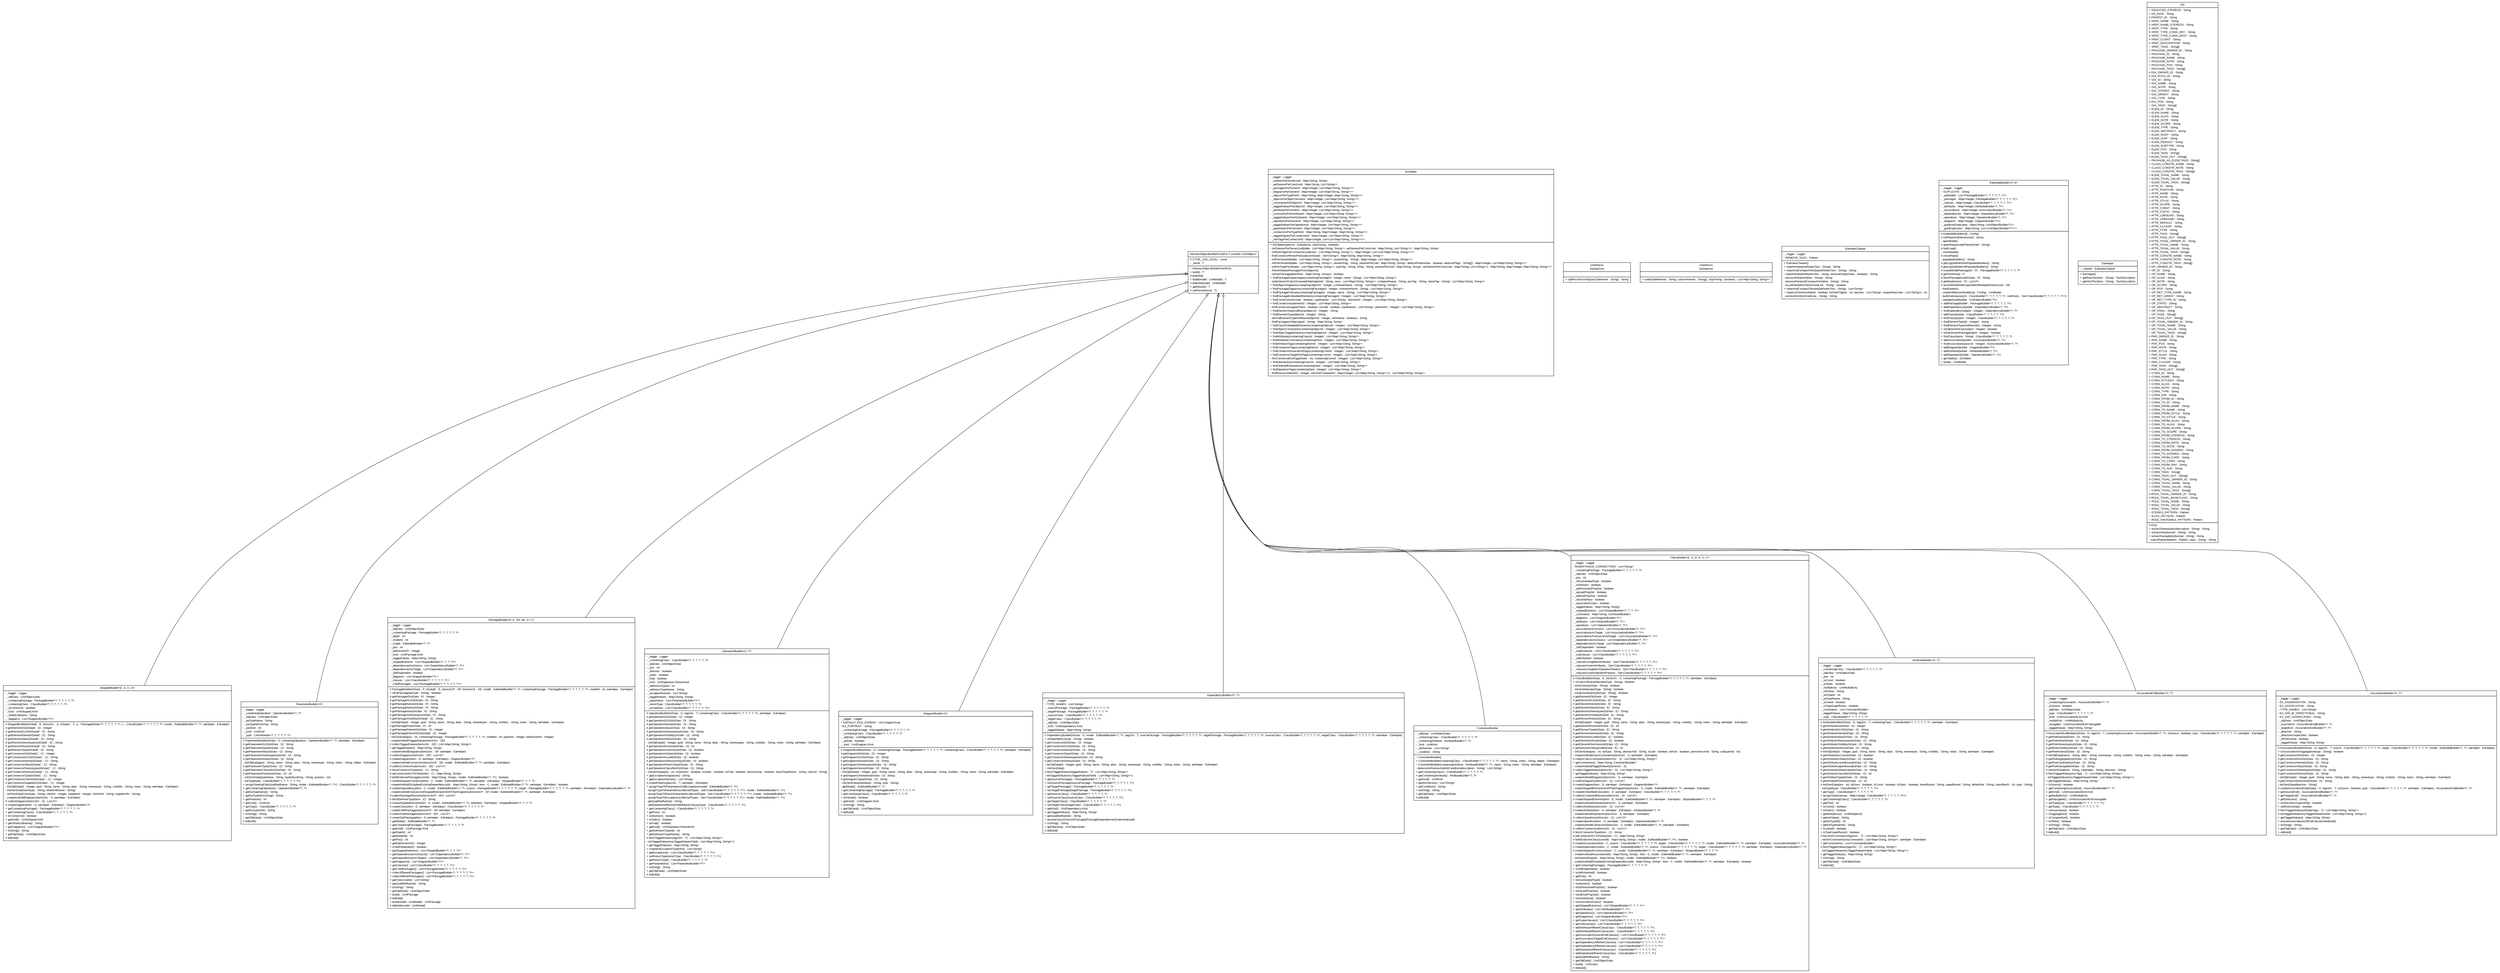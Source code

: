 #!/usr/local/bin/dot
#
# Class diagram 
# Generated by UMLGraph version R5_6_6-6-g3bdff0 (http://www.umlgraph.org/)
#

digraph G {
	edge [fontname="arial",fontsize=10,labelfontname="arial",labelfontsize=10];
	node [fontname="arial",fontsize=10,shape=plaintext];
	nodesep=0.25;
	ranksep=0.5;
	// org.tanjakostic.jcleancim.builder.ea.SkippedBuilder<E, S, C, D>
	c1382 [label=<<table title="org.tanjakostic.jcleancim.builder.ea.SkippedBuilder" border="0" cellborder="1" cellspacing="0" cellpadding="2" port="p" href="./SkippedBuilder.html">
		<tr><td><table border="0" cellspacing="0" cellpadding="1">
<tr><td align="center" balign="center"><font face="Arial Italic"> SkippedBuilder&lt;E, S, C, D&gt; </font></td></tr>
		</table></td></tr>
		<tr><td><table border="0" cellspacing="0" cellpadding="1">
<tr><td align="left" balign="left"> - _logger : Logger </td></tr>
<tr><td align="left" balign="left"> - _objData : UmlObjectData </td></tr>
<tr><td align="left" balign="left"> - _containingPackage : PackageBuilder&lt;?, ?, ?, ?, ?, ?&gt; </td></tr>
<tr><td align="left" balign="left"> - _containingClass : ClassBuilder&lt;?, ?, ?, ?, ?, ?&gt; </td></tr>
<tr><td align="left" balign="left"> - _isConnector : boolean </td></tr>
<tr><td align="left" balign="left"> - _kind : UmlSkipped.Kind </td></tr>
<tr><td align="left" balign="left"> - _otherEndName : String </td></tr>
<tr><td align="left" balign="left"> - _diagrams : List&lt;DiagramBuilder&lt;?&gt;&gt; </td></tr>
		</table></td></tr>
		<tr><td><table border="0" cellspacing="0" cellpadding="1">
<tr><td align="left" balign="left"> # SkippedBuilder(inDataE : E, itemsSrc : S, inDataC : C, p : PackageBuilder&lt;?, ?, ?, ?, ?, ?&gt;, c : ClassBuilder&lt;?, ?, ?, ?, ?, ?&gt;, model : EaModelBuilder&lt;?, ?&gt;, eaHelper : EaHelper) </td></tr>
<tr><td align="left" balign="left"><font face="Arial Italic" point-size="10.0"> # getElementID(inDataE : E) : Integer </font></td></tr>
<tr><td align="left" balign="left"><font face="Arial Italic" point-size="10.0"> # getElementGUID(inDataE : E) : String </font></td></tr>
<tr><td align="left" balign="left"><font face="Arial Italic" point-size="10.0"> # getElementName(inDataE : E) : String </font></td></tr>
<tr><td align="left" balign="left"><font face="Arial Italic" point-size="10.0"> # getElementAlias(inDataE : E) : String </font></td></tr>
<tr><td align="left" balign="left"><font face="Arial Italic" point-size="10.0"> # getElementStereotypes(inDataE : E) : String </font></td></tr>
<tr><td align="left" balign="left"><font face="Arial Italic" point-size="10.0"> # getElementNotes(inDataE : E) : String </font></td></tr>
<tr><td align="left" balign="left"><font face="Arial Italic" point-size="10.0"> # getElementType(inDataE : E) : String </font></td></tr>
<tr><td align="left" balign="left"><font face="Arial Italic" point-size="10.0"> # getConnectorID(inDataC : C) : Integer </font></td></tr>
<tr><td align="left" balign="left"><font face="Arial Italic" point-size="10.0"> # getConnectorGUID(inDataC : C) : String </font></td></tr>
<tr><td align="left" balign="left"><font face="Arial Italic" point-size="10.0"> # getConnectorName(inDataC : C) : String </font></td></tr>
<tr><td align="left" balign="left"><font face="Arial Italic" point-size="10.0"> # getConnectorAlias(inDataC : C) : String </font></td></tr>
<tr><td align="left" balign="left"><font face="Arial Italic" point-size="10.0"> # getConnectorStereotypes(inDataC : C) : String </font></td></tr>
<tr><td align="left" balign="left"><font face="Arial Italic" point-size="10.0"> # getConnectorNotes(inDataC : C) : String </font></td></tr>
<tr><td align="left" balign="left"><font face="Arial Italic" point-size="10.0"> # getConnectorType(inDataC : C) : String </font></td></tr>
<tr><td align="left" balign="left"><font face="Arial Italic" point-size="10.0"> # getConnectorClientID(inDataC : C) : Integer </font></td></tr>
<tr><td align="left" balign="left"><font face="Arial Italic" point-size="10.0"> # getConnectorSupplierID(inDataC : C) : Integer </font></td></tr>
<tr><td align="left" balign="left"> - initObjData(id : Integer, guid : String, name : String, alias : String, stereotype : String, visibility : String, notes : String, eaHelper : EaHelper) </td></tr>
<tr><td align="left" balign="left"> - initOwnDataElem(type : String, otherEndName : String) </td></tr>
<tr><td align="left" balign="left"> - initOwnDataConn(type : String, clientId : Integer, supplierId : Integer, clientInfo : String, supplierInfo : String) </td></tr>
<tr><td align="left" balign="left"> - createAndAddDiagrams(itemsSrc : S, eaHelper : EaHelper) </td></tr>
<tr><td align="left" balign="left"><font face="Arial Italic" point-size="10.0"> # collectDiagrams(itemsSrc : S) : List&lt;D&gt; </font></td></tr>
<tr><td align="left" balign="left"><font face="Arial Italic" point-size="10.0"> # createDiagram(item : D, eaHelper : EaHelper) : DiagramBuilder&lt;?&gt; </font></td></tr>
<tr><td align="left" balign="left"> + getContainingPackage() : PackageBuilder&lt;?, ?, ?, ?, ?, ?&gt; </td></tr>
<tr><td align="left" balign="left"> + getContainingClass() : ClassBuilder&lt;?, ?, ?, ?, ?, ?&gt; </td></tr>
<tr><td align="left" balign="left"> + isConnector() : boolean </td></tr>
<tr><td align="left" balign="left"> + getKind() : UmlSkipped.Kind </td></tr>
<tr><td align="left" balign="left"> + getOtherEndName() : String </td></tr>
<tr><td align="left" balign="left"> + getDiagrams() : List&lt;DiagramBuilder&lt;?&gt;&gt; </td></tr>
<tr><td align="left" balign="left"> + toString() : String </td></tr>
<tr><td align="left" balign="left"> + getObjData() : UmlObjectData </td></tr>
<tr><td align="left" balign="left"> # doBuild() </td></tr>
		</table></td></tr>
		</table>>, URL="./SkippedBuilder.html", fontname="arial", fontcolor="black", fontsize=10.0];
	// org.tanjakostic.jcleancim.builder.ea.ParameterBuilder<O>
	c1383 [label=<<table title="org.tanjakostic.jcleancim.builder.ea.ParameterBuilder" border="0" cellborder="1" cellspacing="0" cellpadding="2" port="p" href="./ParameterBuilder.html">
		<tr><td><table border="0" cellspacing="0" cellpadding="1">
<tr><td align="center" balign="center"><font face="Arial Italic"> ParameterBuilder&lt;O&gt; </font></td></tr>
		</table></td></tr>
		<tr><td><table border="0" cellspacing="0" cellpadding="1">
<tr><td align="left" balign="left"> - _logger : Logger </td></tr>
<tr><td align="left" balign="left"> - _containingOperation : OperationBuilder&lt;?, ?&gt; </td></tr>
<tr><td align="left" balign="left"> - _objData : UmlObjectData </td></tr>
<tr><td align="left" balign="left"> - _eaTypeName : String </td></tr>
<tr><td align="left" balign="left"> - _eaTypeIdAsString : String </td></tr>
<tr><td align="left" balign="left"> - _position : int </td></tr>
<tr><td align="left" balign="left"> - _kind : UmlKind </td></tr>
<tr><td align="left" balign="left"> - _type : ClassBuilder&lt;?, ?, ?, ?, ?, ?&gt; </td></tr>
		</table></td></tr>
		<tr><td><table border="0" cellspacing="0" cellpadding="1">
<tr><td align="left" balign="left"> # ParameterBuilder(inData : O, containingOperation : OperationBuilder&lt;?, ?&gt;, eaHelper : EaHelper) </td></tr>
<tr><td align="left" balign="left"><font face="Arial Italic" point-size="10.0"> # getParameterGUID(inData : O) : String </font></td></tr>
<tr><td align="left" balign="left"><font face="Arial Italic" point-size="10.0"> # getParameterName(inData : O) : String </font></td></tr>
<tr><td align="left" balign="left"><font face="Arial Italic" point-size="10.0"> # getParameterAlias(inData : O) : String </font></td></tr>
<tr><td align="left" balign="left"><font face="Arial Italic" point-size="10.0"> # getParameterStereotypes(inData : O) : String </font></td></tr>
<tr><td align="left" balign="left"><font face="Arial Italic" point-size="10.0"> # getParameterNotes(inData : O) : String </font></td></tr>
<tr><td align="left" balign="left"> - initObjData(guid : String, name : String, alias : String, stereotype : String, notes : String, helper : EaHelper) </td></tr>
<tr><td align="left" balign="left"><font face="Arial Italic" point-size="10.0"> # getParameterType(inData : O) : String </font></td></tr>
<tr><td align="left" balign="left"><font face="Arial Italic" point-size="10.0"> # getParameterClassifierID(inData : O) : String </font></td></tr>
<tr><td align="left" balign="left"><font face="Arial Italic" point-size="10.0"> # getParameterPosition(inData : O) : int </font></td></tr>
<tr><td align="left" balign="left"> - initOwnData(typeName : String, typeIdAsString : String, position : int) </td></tr>
<tr><td align="left" balign="left"> - setType(type : ClassBuilder&lt;?, ?, ?, ?, ?, ?&gt;) </td></tr>
<tr><td align="left" balign="left"> + assignType(opFullyQualifiedName : String, model : EaModelBuilder&lt;?, ?&gt;) : ClassBuilder&lt;?, ?, ?, ?, ?, ?&gt; </td></tr>
<tr><td align="left" balign="left"> + getContainingOperation() : OperationBuilder&lt;?, ?&gt; </td></tr>
<tr><td align="left" balign="left"> + getEaTypeName() : String </td></tr>
<tr><td align="left" balign="left"> + getEaTypeIdAsString() : String </td></tr>
<tr><td align="left" balign="left"> + getPosition() : int </td></tr>
<tr><td align="left" balign="left"> + getKind() : UmlKind </td></tr>
<tr><td align="left" balign="left"> + getType() : ClassBuilder&lt;?, ?, ?, ?, ?, ?&gt; </td></tr>
<tr><td align="left" balign="left"> + getEaTypeInfo() : String </td></tr>
<tr><td align="left" balign="left"> + toString() : String </td></tr>
<tr><td align="left" balign="left"> + getObjData() : UmlObjectData </td></tr>
<tr><td align="left" balign="left"> # doBuild() </td></tr>
		</table></td></tr>
		</table>>, URL="./ParameterBuilder.html", fontname="arial", fontcolor="black", fontsize=10.0];
	// org.tanjakostic.jcleancim.builder.ea.PackageBuilder<P, E, SP, SE, D, C>
	c1384 [label=<<table title="org.tanjakostic.jcleancim.builder.ea.PackageBuilder" border="0" cellborder="1" cellspacing="0" cellpadding="2" port="p" href="./PackageBuilder.html">
		<tr><td><table border="0" cellspacing="0" cellpadding="1">
<tr><td align="center" balign="center"><font face="Arial Italic"> PackageBuilder&lt;P, E, SP, SE, D, C&gt; </font></td></tr>
		</table></td></tr>
		<tr><td><table border="0" cellspacing="0" cellpadding="1">
<tr><td align="left" balign="left"> - _logger : Logger </td></tr>
<tr><td align="left" balign="left"> - _objData : UmlObjectData </td></tr>
<tr><td align="left" balign="left"> - _containingPackage : PackageBuilder&lt;?, ?, ?, ?, ?, ?&gt; </td></tr>
<tr><td align="left" balign="left"> - _depth : int </td></tr>
<tr><td align="left" balign="left"> - _modelId : int </td></tr>
<tr><td align="left" balign="left"> - _model : EaModelBuilder&lt;?, ?&gt; </td></tr>
<tr><td align="left" balign="left"> - _pos : int </td></tr>
<tr><td align="left" balign="left"> - _eaElementID : Integer </td></tr>
<tr><td align="left" balign="left"> - _kind : UmlPackage.Kind </td></tr>
<tr><td align="left" balign="left"> - _taggedValues : Map&lt;String, String&gt; </td></tr>
<tr><td align="left" balign="left"> - _skippedEaItems : List&lt;SkippedBuilder&lt;?, ?, ?, ?&gt;&gt; </td></tr>
<tr><td align="left" balign="left"> - _dependenciesAsSource : List&lt;DependencyBuilder&lt;?, ?&gt;&gt; </td></tr>
<tr><td align="left" balign="left"> - _dependenciesAsTarget : List&lt;DependencyBuilder&lt;?, ?&gt;&gt; </td></tr>
<tr><td align="left" balign="left"> - _selfDependent : boolean </td></tr>
<tr><td align="left" balign="left"> - _diagrams : List&lt;DiagramBuilder&lt;?&gt;&gt; </td></tr>
<tr><td align="left" balign="left"> - _classes : List&lt;ClassBuilder&lt;?, ?, ?, ?, ?, ?&gt;&gt; </td></tr>
<tr><td align="left" balign="left"> - _childPackages : List&lt;PackageBuilder&lt;?, ?, ?, ?, ?, ?&gt;&gt; </td></tr>
		</table></td></tr>
		<tr><td><table border="0" cellspacing="0" cellpadding="1">
<tr><td align="left" balign="left"> # PackageBuilder(inData : P, inDataE : E, itemsSrcP : SP, itemsSrcE : SE, model : EaModelBuilder&lt;?, ?&gt;, containingPackage : PackageBuilder&lt;?, ?, ?, ?, ?, ?&gt;, modelId : int, eaHelper : EaHelper) </td></tr>
<tr><td align="left" balign="left"> + isEaPackage(eaType : String) : boolean </td></tr>
<tr><td align="left" balign="left"><font face="Arial Italic" point-size="10.0"> # getPackageID(inData : P) : Integer </font></td></tr>
<tr><td align="left" balign="left"><font face="Arial Italic" point-size="10.0"> # getPackageGUID(inData : P) : String </font></td></tr>
<tr><td align="left" balign="left"><font face="Arial Italic" point-size="10.0"> # getPackageName(inData : P) : String </font></td></tr>
<tr><td align="left" balign="left"><font face="Arial Italic" point-size="10.0"> # getPackageNotes(inData : P) : String </font></td></tr>
<tr><td align="left" balign="left"><font face="Arial Italic" point-size="10.0"> # getPackageAlias(inData : P) : String </font></td></tr>
<tr><td align="left" balign="left"><font face="Arial Italic" point-size="10.0"> # getPackageStereotypes(inData : P) : String </font></td></tr>
<tr><td align="left" balign="left"><font face="Arial Italic" point-size="10.0"> # getPackageVisibility(inDataE : E) : String </font></td></tr>
<tr><td align="left" balign="left"> - initObjData(id : Integer, guid : String, name : String, alias : String, stereotypes : String, visibility : String, notes : String, eaHelper : EaHelper) </td></tr>
<tr><td align="left" balign="left"><font face="Arial Italic" point-size="10.0"> # getPackagePos(inData : P) : int </font></td></tr>
<tr><td align="left" balign="left"><font face="Arial Italic" point-size="10.0"> # getPackageParentID(inData : P) : Integer </font></td></tr>
<tr><td align="left" balign="left"><font face="Arial Italic" point-size="10.0"> # getPackageElementID(inDataE : E) : Integer </font></td></tr>
<tr><td align="left" balign="left"> - initOwnData(pos : int, containingPackage : PackageBuilder&lt;?, ?, ?, ?, ?, ?&gt;, modelId : int, parentId : Integer, eaElementId : Integer) </td></tr>
<tr><td align="left" balign="left"> - createAndAddTaggedValues(itemsSrc : SE) </td></tr>
<tr><td align="left" balign="left"><font face="Arial Italic" point-size="10.0"> # collectTaggedValues(itemsSrc : SE) : List&lt;Map&lt;String, String&gt;&gt; </font></td></tr>
<tr><td align="left" balign="left"> + getTaggedValues() : Map&lt;String, String&gt; </td></tr>
<tr><td align="left" balign="left"> - createAndAddDiagrams(itemsSrc : SP, eaHelper : EaHelper) </td></tr>
<tr><td align="left" balign="left"><font face="Arial Italic" point-size="10.0"> # collectDiagrams(itemsSrc : SP) : List&lt;D&gt; </font></td></tr>
<tr><td align="left" balign="left"><font face="Arial Italic" point-size="10.0"> # createDiagram(item : D, eaHelper : EaHelper) : DiagramBuilder&lt;?&gt; </font></td></tr>
<tr><td align="left" balign="left"> - createAndAddConnectors(itemsSrcE : SE, model : EaModelBuilder&lt;?, ?&gt;, eaHelper : EaHelper) </td></tr>
<tr><td align="left" balign="left"><font face="Arial Italic" point-size="10.0"> # collectConnectors(itemsSrc : SE) : List&lt;C&gt; </font></td></tr>
<tr><td align="left" balign="left"><font face="Arial Italic" point-size="10.0"> # fetchConnectorType(item : C) : String </font></td></tr>
<tr><td align="left" balign="left"><font face="Arial Italic" point-size="10.0"> # eaConnectorIDsToFields(item : C) : Map&lt;String, String&gt; </font></td></tr>
<tr><td align="left" balign="left"> # bothEndsArePackage(connIds : Map&lt;String, String&gt;, model : EaModelBuilder&lt;?, ?&gt;) : boolean </td></tr>
<tr><td align="left" balign="left"><font face="Arial Italic" point-size="10.0"> # createSkippedConnector(item : C, model : EaModelBuilder&lt;?, ?&gt;, eaHelper : EaHelper) : SkippedBuilder&lt;?, ?, ?, ?&gt; </font></td></tr>
<tr><td align="left" balign="left"> - createAndAddOrUpdateExistingDependency(ids : Map&lt;String, String&gt;, item : C, model : EaModelBuilder&lt;?, ?&gt;, eaHelper : EaHelper) : boolean </td></tr>
<tr><td align="left" balign="left"><font face="Arial Italic" point-size="10.0"> # createDependency(item : C, model : EaModelBuilder&lt;?, ?&gt;, source : PackageBuilder&lt;?, ?, ?, ?, ?, ?&gt;, target : PackageBuilder&lt;?, ?, ?, ?, ?, ?&gt;, eaHelper : EaHelper) : DependencyBuilder&lt;?, ?&gt; </font></td></tr>
<tr><td align="left" balign="left"> - createAndAddClassesAndSkippedElementsWithTheirDiagrams(itemsSrcP : SP, model : EaModelBuilder&lt;?, ?&gt;, eaHelper : EaHelper) </td></tr>
<tr><td align="left" balign="left"><font face="Arial Italic" point-size="10.0"> # collectPackageElements(itemsSrcP : SP) : List&lt;E&gt; </font></td></tr>
<tr><td align="left" balign="left"><font face="Arial Italic" point-size="10.0"> # fetchElementType(item : E) : String </font></td></tr>
<tr><td align="left" balign="left"><font face="Arial Italic" point-size="10.0"> # createSkippedElement(item : E, model : EaModelBuilder&lt;?, ?&gt;, eaHelper : EaHelper) : SkippedBuilder&lt;?, ?, ?, ?&gt; </font></td></tr>
<tr><td align="left" balign="left"><font face="Arial Italic" point-size="10.0"> # createClass(item : E, eaHelper : EaHelper) : ClassBuilder&lt;?, ?, ?, ?, ?, ?&gt; </font></td></tr>
<tr><td align="left" balign="left"> - createChildPackages(itemsSrcP : SP, eaHelper : EaHelper) </td></tr>
<tr><td align="left" balign="left"><font face="Arial Italic" point-size="10.0"> # collectSubPackages(itemsSrcP : SP) : List&lt;P&gt; </font></td></tr>
<tr><td align="left" balign="left"><font face="Arial Italic" point-size="10.0"> # createSubPackage(item : P, eaHelper : EaHelper) : PackageBuilder&lt;?, ?, ?, ?, ?, ?&gt; </font></td></tr>
<tr><td align="left" balign="left"> + getModel() : EaModelBuilder&lt;?, ?&gt; </td></tr>
<tr><td align="left" balign="left"> + getContainingPackage() : PackageBuilder&lt;?, ?, ?, ?, ?, ?&gt; </td></tr>
<tr><td align="left" balign="left"> + getKind() : UmlPackage.Kind </td></tr>
<tr><td align="left" balign="left"> + getDepth() : int </td></tr>
<tr><td align="left" balign="left"> + getModelId() : int </td></tr>
<tr><td align="left" balign="left"> + getPos() : int </td></tr>
<tr><td align="left" balign="left"> + getEaElementID() : Integer </td></tr>
<tr><td align="left" balign="left"> + isSelfDependent() : boolean </td></tr>
<tr><td align="left" balign="left"> + getSkippedEaItems() : List&lt;SkippedBuilder&lt;?, ?, ?, ?&gt;&gt; </td></tr>
<tr><td align="left" balign="left"> + getDependenciesAsSource() : List&lt;DependencyBuilder&lt;?, ?&gt;&gt; </td></tr>
<tr><td align="left" balign="left"> + getDependenciesAsTarget() : List&lt;DependencyBuilder&lt;?, ?&gt;&gt; </td></tr>
<tr><td align="left" balign="left"> + getDiagrams() : List&lt;DiagramBuilder&lt;?&gt;&gt; </td></tr>
<tr><td align="left" balign="left"> + getClasses() : List&lt;ClassBuilder&lt;?, ?, ?, ?, ?, ?&gt;&gt; </td></tr>
<tr><td align="left" balign="left"> + getChildPackages() : List&lt;PackageBuilder&lt;?, ?, ?, ?, ?, ?&gt;&gt; </td></tr>
<tr><td align="left" balign="left"> + collectEfferentPackages() : List&lt;PackageBuilder&lt;?, ?, ?, ?, ?, ?&gt;&gt; </td></tr>
<tr><td align="left" balign="left"> + collectAfferentPackages() : List&lt;PackageBuilder&lt;?, ?, ?, ?, ?, ?&gt;&gt; </td></tr>
<tr><td align="left" balign="left"> + getClassUuids() : List&lt;String&gt; </td></tr>
<tr><td align="left" balign="left"> + getQualifiedName() : String </td></tr>
<tr><td align="left" balign="left"> + toString() : String </td></tr>
<tr><td align="left" balign="left"> + getObjData() : UmlObjectData </td></tr>
<tr><td align="left" balign="left"> + build() : UmlPackage </td></tr>
<tr><td align="left" balign="left"> # doBuild() </td></tr>
<tr><td align="left" balign="left"> + build(model : UmlModel) : UmlPackage </td></tr>
<tr><td align="left" balign="left"> # doBuild(model : UmlModel) </td></tr>
		</table></td></tr>
		</table>>, URL="./PackageBuilder.html", fontname="arial", fontcolor="black", fontsize=10.0];
	// org.tanjakostic.jcleancim.builder.ea.OperationBuilder<O, T>
	c1385 [label=<<table title="org.tanjakostic.jcleancim.builder.ea.OperationBuilder" border="0" cellborder="1" cellspacing="0" cellpadding="2" port="p" href="./OperationBuilder.html">
		<tr><td><table border="0" cellspacing="0" cellpadding="1">
<tr><td align="center" balign="center"><font face="Arial Italic"> OperationBuilder&lt;O, T&gt; </font></td></tr>
		</table></td></tr>
		<tr><td><table border="0" cellspacing="0" cellpadding="1">
<tr><td align="left" balign="left"> - _logger : Logger </td></tr>
<tr><td align="left" balign="left"> - _containingClass : ClassBuilder&lt;?, ?, ?, ?, ?, ?&gt; </td></tr>
<tr><td align="left" balign="left"> - _objData : UmlObjectData </td></tr>
<tr><td align="left" balign="left"> - _pos : int </td></tr>
<tr><td align="left" balign="left"> - _abstract : boolean </td></tr>
<tr><td align="left" balign="left"> - _static : boolean </td></tr>
<tr><td align="left" balign="left"> - _final : boolean </td></tr>
<tr><td align="left" balign="left"> - _kind : UmlOperation.ReturnKind </td></tr>
<tr><td align="left" balign="left"> - _eaReturnTypeId : int </td></tr>
<tr><td align="left" balign="left"> - _eaReturnTypeName : String </td></tr>
<tr><td align="left" balign="left"> - _exceptionNames : List&lt;String&gt; </td></tr>
<tr><td align="left" balign="left"> - _taggedValues : Map&lt;String, String&gt; </td></tr>
<tr><td align="left" balign="left"> - _parameters : List&lt;ParameterBuilder&lt;?&gt;&gt; </td></tr>
<tr><td align="left" balign="left"> - _returnType : ClassBuilder&lt;?, ?, ?, ?, ?, ?&gt; </td></tr>
<tr><td align="left" balign="left"> - _exceptions : List&lt;ClassBuilder&lt;?, ?, ?, ?, ?, ?&gt;&gt; </td></tr>
		</table></td></tr>
		<tr><td><table border="0" cellspacing="0" cellpadding="1">
<tr><td align="left" balign="left"> # OperationBuilder(inData : O, tagsSrc : T, containingClass : ClassBuilder&lt;?, ?, ?, ?, ?, ?&gt;, eaHelper : EaHelper) </td></tr>
<tr><td align="left" balign="left"><font face="Arial Italic" point-size="10.0"> # getOperationID(inData : O) : Integer </font></td></tr>
<tr><td align="left" balign="left"><font face="Arial Italic" point-size="10.0"> # getOperationGUID(inData : O) : String </font></td></tr>
<tr><td align="left" balign="left"><font face="Arial Italic" point-size="10.0"> # getOperationName(inData : O) : String </font></td></tr>
<tr><td align="left" balign="left"><font face="Arial Italic" point-size="10.0"> # getOperationAlias(inData : O) : String </font></td></tr>
<tr><td align="left" balign="left"><font face="Arial Italic" point-size="10.0"> # getOperationStereotypes(inData : O) : String </font></td></tr>
<tr><td align="left" balign="left"><font face="Arial Italic" point-size="10.0"> # getOperationVisibility(inData : O) : String </font></td></tr>
<tr><td align="left" balign="left"><font face="Arial Italic" point-size="10.0"> # getOperationNotes(inData : O) : String </font></td></tr>
<tr><td align="left" balign="left"> - initObjData(id : Integer, guid : String, name : String, alias : String, stereotypes : String, visibility : String, notes : String, eaHelper : EaHelper) </td></tr>
<tr><td align="left" balign="left"><font face="Arial Italic" point-size="10.0"> # getOperationPosition(inData : O) : int </font></td></tr>
<tr><td align="left" balign="left"><font face="Arial Italic" point-size="10.0"> # getOperationIsAbstract(inData : O) : boolean </font></td></tr>
<tr><td align="left" balign="left"><font face="Arial Italic" point-size="10.0"> # getOperationIsStatic(inData : O) : boolean </font></td></tr>
<tr><td align="left" balign="left"><font face="Arial Italic" point-size="10.0"> # getOperationIsLeaf(inData : O) : boolean </font></td></tr>
<tr><td align="left" balign="left"><font face="Arial Italic" point-size="10.0"> # getOperationIsReturnArray(inData : O) : boolean </font></td></tr>
<tr><td align="left" balign="left"><font face="Arial Italic" point-size="10.0"> # getOperationReturnType(inData : O) : String </font></td></tr>
<tr><td align="left" balign="left"><font face="Arial Italic" point-size="10.0"> # getOperationClassifierID(inData : O) : String </font></td></tr>
<tr><td align="left" balign="left"> - initOwnData(pos : int, isAbstract : boolean, isStatic : boolean, isFinal : boolean, returnsArray : boolean, returnTypeName : String, classId : String) </td></tr>
<tr><td align="left" balign="left"> + getExceptionsSignature() : String </td></tr>
<tr><td align="left" balign="left"> + getExceptionNames() : List&lt;String&gt; </td></tr>
<tr><td align="left" balign="left"><font face="Arial Italic" point-size="10.0"> # createParams(parsSrc : T, eaHelper : EaHelper) </font></td></tr>
<tr><td align="left" balign="left"> + assignTypeToParametersAndExceptions(model : EaModelBuilder&lt;?, ?&gt;) </td></tr>
<tr><td align="left" balign="left"> - assignTypeToParameters(collectedTypes : Set&lt;ClassBuilder&lt;?, ?, ?, ?, ?, ?&gt;&gt;, model : EaModelBuilder&lt;?, ?&gt;) </td></tr>
<tr><td align="left" balign="left"> - assignTypeToReturnParameter(collectedTypes : Set&lt;ClassBuilder&lt;?, ?, ?, ?, ?, ?&gt;&gt;, model : EaModelBuilder&lt;?, ?&gt;) </td></tr>
<tr><td align="left" balign="left"> - assignTypeToExceptions(collectedTypes : Set&lt;ClassBuilder&lt;?, ?, ?, ?, ?, ?&gt;&gt;, model : EaModelBuilder&lt;?, ?&gt;) </td></tr>
<tr><td align="left" balign="left"> - getQualifiedName() : String </td></tr>
<tr><td align="left" balign="left"> - addOperationAfferrentAndEfferentClasses(type : ClassBuilder&lt;?, ?, ?, ?, ?, ?&gt;) </td></tr>
<tr><td align="left" balign="left"> + getContainingClass() : ClassBuilder&lt;?, ?, ?, ?, ?, ?&gt; </td></tr>
<tr><td align="left" balign="left"> + getPos() : int </td></tr>
<tr><td align="left" balign="left"> + isAbstract() : boolean </td></tr>
<tr><td align="left" balign="left"> + isStatic() : boolean </td></tr>
<tr><td align="left" balign="left"> + isFinal() : boolean </td></tr>
<tr><td align="left" balign="left"> + getKind() : UmlOperation.ReturnKind </td></tr>
<tr><td align="left" balign="left"> + getEaReturnTypeId() : int </td></tr>
<tr><td align="left" balign="left"> + getEaReturnTypeName() : String </td></tr>
<tr><td align="left" balign="left"><font face="Arial Italic" point-size="10.0"> # fetchTaggedValues(tagsSrc : T) : List&lt;Map&lt;String, String&gt;&gt; </font></td></tr>
<tr><td align="left" balign="left"> - initTaggedValues(myTaggedValuesFields : List&lt;Map&lt;String, String&gt;&gt;) </td></tr>
<tr><td align="left" balign="left"> + getTaggedValues() : Map&lt;String, String&gt; </td></tr>
<tr><td align="left" balign="left"> + createEaExceptionTypeInfo() : List&lt;String&gt; </td></tr>
<tr><td align="left" balign="left"> + getExceptions() : List&lt;ClassBuilder&lt;?, ?, ?, ?, ?, ?&gt;&gt; </td></tr>
<tr><td align="left" balign="left"> + setReturnType(returnType : ClassBuilder&lt;?, ?, ?, ?, ?, ?&gt;) </td></tr>
<tr><td align="left" balign="left"> + getReturnType() : ClassBuilder&lt;?, ?, ?, ?, ?, ?&gt; </td></tr>
<tr><td align="left" balign="left"> + getParameters() : List&lt;ParameterBuilder&lt;?&gt;&gt; </td></tr>
<tr><td align="left" balign="left"> + toString() : String </td></tr>
<tr><td align="left" balign="left"> + getObjData() : UmlObjectData </td></tr>
<tr><td align="left" balign="left"> # doBuild() </td></tr>
		</table></td></tr>
		</table>>, URL="./OperationBuilder.html", fontname="arial", fontcolor="black", fontsize=10.0];
	// org.tanjakostic.jcleancim.builder.ea.EaTables
	c1386 [label=<<table title="org.tanjakostic.jcleancim.builder.ea.EaTables" border="0" cellborder="1" cellspacing="0" cellpadding="2" port="p" href="./EaTables.html">
		<tr><td><table border="0" cellspacing="0" cellpadding="1">
<tr><td align="center" balign="center"> EaTables </td></tr>
		</table></td></tr>
		<tr><td><table border="0" cellspacing="0" cellpadding="1">
<tr><td align="left" balign="left"> - _logger : Logger </td></tr>
<tr><td align="left" balign="left"> - _stereosPerOwnerUuid : Map&lt;String, String&gt; </td></tr>
<tr><td align="left" balign="left"> - _aeStereosPerConnUuid : Map&lt;String, List&lt;String&gt;&gt; </td></tr>
<tr><td align="left" balign="left"> - _packagesPerOwnerId : Map&lt;Integer, List&lt;Map&lt;String, String&gt;&gt;&gt; </td></tr>
<tr><td align="left" balign="left"> - _diagramsPerOwnerId : Map&lt;Integer, List&lt;Map&lt;String, String&gt;&gt;&gt; </td></tr>
<tr><td align="left" balign="left"> - _objectsPerTypePerId : Map&lt;String, Map&lt;Integer, Map&lt;String, String&gt;&gt;&gt; </td></tr>
<tr><td align="left" balign="left"> - _objectsPerObjectOwnerId : Map&lt;Integer, List&lt;Map&lt;String, String&gt;&gt;&gt; </td></tr>
<tr><td align="left" balign="left"> - _constraintsPerObjectId : Map&lt;Integer, List&lt;Map&lt;String, String&gt;&gt;&gt; </td></tr>
<tr><td align="left" balign="left"> - _taggedValuesPerObjectId : Map&lt;Integer, List&lt;Map&lt;String, String&gt;&gt;&gt; </td></tr>
<tr><td align="left" balign="left"> - _attributesPerOwnerId : Map&lt;Integer, List&lt;Map&lt;String, String&gt;&gt;&gt; </td></tr>
<tr><td align="left" balign="left"> - _constraintsPerAttributeId : Map&lt;Integer, List&lt;Map&lt;String, String&gt;&gt;&gt; </td></tr>
<tr><td align="left" balign="left"> - _taggedValuesPerAttributeId : Map&lt;Integer, List&lt;Map&lt;String, String&gt;&gt;&gt; </td></tr>
<tr><td align="left" balign="left"> - _operationsPerOwnerId : Map&lt;Integer, List&lt;Map&lt;String, String&gt;&gt;&gt; </td></tr>
<tr><td align="left" balign="left"> - _taggedValuesPerOperationId : Map&lt;Integer, List&lt;Map&lt;String, String&gt;&gt;&gt; </td></tr>
<tr><td align="left" balign="left"> - _parametersPerOwnerId : Map&lt;Integer, List&lt;Map&lt;String, String&gt;&gt;&gt; </td></tr>
<tr><td align="left" balign="left"> - _connectorsPerTypePerId : Map&lt;String, Map&lt;Integer, Map&lt;String, String&gt;&gt;&gt; </td></tr>
<tr><td align="left" balign="left"> - _taggedValuesPerConnectorId : Map&lt;Integer, List&lt;Map&lt;String, String&gt;&gt;&gt; </td></tr>
<tr><td align="left" balign="left"> - _roleTagsPerConnectorId : Map&lt;Integer, List&lt;List&lt;Map&lt;String, String&gt;&gt;&gt;&gt; </td></tr>
		</table></td></tr>
		<tr><td><table border="0" cellspacing="0" cellpadding="1">
<tr><td align="left" balign="left"> + EaTables(selector : EaSelector, skipTiming : boolean) </td></tr>
<tr><td align="left" balign="left"> - initStereosPerOwnerUuid(table : List&lt;Map&lt;String, String&gt;&gt;, aeStereosPerConnUuid : Map&lt;String, List&lt;String&gt;&gt;) : Map&lt;String, String&gt; </td></tr>
<tr><td align="left" balign="left"> - initRoleTagsPerConnectorUuid(rows : List&lt;Map&lt;String, String&gt;&gt;) : Map&lt;Integer, List&lt;List&lt;Map&lt;String, String&gt;&gt;&gt;&gt; </td></tr>
<tr><td align="left" balign="left"> - findConnectorRowsPerGuid(connGuids : Set&lt;String&gt;) : Map&lt;String, Map&lt;String, String&gt;&gt; </td></tr>
<tr><td align="left" balign="left"> - initPerOwnerId(table : List&lt;Map&lt;String, String&gt;&gt;, ownerIdTag : String) : Map&lt;Integer, List&lt;Map&lt;String, String&gt;&gt;&gt; </td></tr>
<tr><td align="left" balign="left"> - initPerOwnerId(table : List&lt;Map&lt;String, String&gt;&gt;, ownerIdTag : String, stereosPerUuid : Map&lt;String, String&gt;, deduceParamAlias : boolean, deducedTags : String[]) : Map&lt;Integer, List&lt;Map&lt;String, String&gt;&gt;&gt; </td></tr>
<tr><td align="left" balign="left"> - initPerTypePerId(table : List&lt;Map&lt;String, String&gt;&gt;, typeTag : String, idTag : String, stereosPerUuid : Map&lt;String, String&gt;, aeStereosPerConnUuid : Map&lt;String, List&lt;String&gt;&gt;) : Map&lt;String, Map&lt;Integer, Map&lt;String, String&gt;&gt;&gt; </td></tr>
<tr><td align="left" balign="left"> - finishInitialisePackagesFromObjects() </td></tr>
<tr><td align="left" balign="left"> - isRootPackage(elemRow : Map&lt;String, String&gt;) : boolean </td></tr>
<tr><td align="left" balign="left"> + findPackageSubpackages(containingPackageId : Integer, name : String) : List&lt;Map&lt;String, String&gt;&gt; </td></tr>
<tr><td align="left" balign="left"> - orderItemsOrCatchScrewedOrdering(what : String, rows : List&lt;Map&lt;String, String&gt;&gt;, containerName : String, posTag : String, nameTag : String) : List&lt;Map&lt;String, String&gt;&gt; </td></tr>
<tr><td align="left" balign="left"> + findObjectDiagrams(containingObjectId : Integer, containerName : String) : List&lt;Map&lt;String, String&gt;&gt; </td></tr>
<tr><td align="left" balign="left"> + findPackageDiagrams(containingPackageId : Integer, containerName : String) : List&lt;Map&lt;String, String&gt;&gt; </td></tr>
<tr><td align="left" balign="left"> + findPackageClasses(containingPackageId : Integer, name : String) : List&lt;Map&lt;String, String&gt;&gt; </td></tr>
<tr><td align="left" balign="left"> + findPackageEmbeddedElements(containingPackageId : Integer) : List&lt;Map&lt;String, String&gt;&gt; </td></tr>
<tr><td align="left" balign="left"> + findConnectors(include : boolean, typeNames : List&lt;String&gt;, elementId : Integer) : List&lt;Map&lt;String, String&gt;&gt; </td></tr>
<tr><td align="left" balign="left"> + findConnectors(elementId : Integer) : List&lt;Map&lt;String, String&gt;&gt; </td></tr>
<tr><td align="left" balign="left"> - findConnectors(applyFilters : boolean, include : boolean, typeNames : List&lt;String&gt;, elementId : Integer) : List&lt;Map&lt;String, String&gt;&gt; </td></tr>
<tr><td align="left" balign="left"> + findElementTypeAndName(objectId : Integer) : String </td></tr>
<tr><td align="left" balign="left"> + findElementType(objectId : Integer) : String </td></tr>
<tr><td align="left" balign="left"> - doFindElementTypeAndName(objectId : Integer, withName : boolean) : String </td></tr>
<tr><td align="left" balign="left"> - findPackageAsObject(guid : String) : Map&lt;String, String&gt; </td></tr>
<tr><td align="left" balign="left"> + findClassEmbeddedElements(containingObjectId : Integer) : List&lt;Map&lt;String, String&gt;&gt; </td></tr>
<tr><td align="left" balign="left"> + findObjectConstraints(containingObjectId : Integer) : List&lt;Map&lt;String, String&gt;&gt; </td></tr>
<tr><td align="left" balign="left"> + findObjectTaggedValues(containingObjectId : Integer) : List&lt;Map&lt;String, String&gt;&gt; </td></tr>
<tr><td align="left" balign="left"> + findAttributes(containingClassId : Integer) : List&lt;Map&lt;String, String&gt;&gt; </td></tr>
<tr><td align="left" balign="left"> + findAttributeConstraints(containingAttrId : Integer) : List&lt;Map&lt;String, String&gt;&gt; </td></tr>
<tr><td align="left" balign="left"> + findAttributeTags(containingElemId : Integer) : List&lt;Map&lt;String, String&gt;&gt; </td></tr>
<tr><td align="left" balign="left"> + findConnectorTags(containingElemId : Integer) : List&lt;Map&lt;String, String&gt;&gt; </td></tr>
<tr><td align="left" balign="left"> + findConnectorSourceEndTags(containingConnId : Integer) : List&lt;Map&lt;String, String&gt;&gt; </td></tr>
<tr><td align="left" balign="left"> + findConnectorTargetEndTags(containingConnId : Integer) : List&lt;Map&lt;String, String&gt;&gt; </td></tr>
<tr><td align="left" balign="left"> - fincConnectorEndTags(index : int, containingConnId : Integer) : List&lt;Map&lt;String, String&gt;&gt; </td></tr>
<tr><td align="left" balign="left"> + findOperations(containingClassId : Integer) : List&lt;Map&lt;String, String&gt;&gt; </td></tr>
<tr><td align="left" balign="left"> + findOrderedParameters(containingOpId : Integer) : List&lt;Map&lt;String, String&gt;&gt; </td></tr>
<tr><td align="left" balign="left"> + findOperationTags(containingOpId : Integer) : List&lt;Map&lt;String, String&gt;&gt; </td></tr>
<tr><td align="left" balign="left"> - findRows(containerId : Integer, rowsPerContainerId : Map&lt;Integer, List&lt;Map&lt;String, String&gt;&gt;&gt;) : List&lt;Map&lt;String, String&gt;&gt; </td></tr>
		</table></td></tr>
		</table>>, URL="./EaTables.html", fontname="arial", fontcolor="black", fontsize=10.0];
	// org.tanjakostic.jcleancim.builder.ea.EaSql2Xml
	c1387 [label=<<table title="org.tanjakostic.jcleancim.builder.ea.EaSql2Xml" border="0" cellborder="1" cellspacing="0" cellpadding="2" port="p" href="./EaSql2Xml.html">
		<tr><td><table border="0" cellspacing="0" cellpadding="1">
<tr><td align="center" balign="center"> &#171;interface&#187; </td></tr>
<tr><td align="center" balign="center"> EaSql2Xml </td></tr>
		</table></td></tr>
		<tr><td><table border="0" cellspacing="0" cellpadding="1">
<tr><td align="left" balign="left">  </td></tr>
		</table></td></tr>
		<tr><td><table border="0" cellspacing="0" cellpadding="1">
<tr><td align="left" balign="left"><font face="Arial Italic" point-size="10.0"> + sqlResultAsXml(queryStatement : String) : String </font></td></tr>
		</table></td></tr>
		</table>>, URL="./EaSql2Xml.html", fontname="arial", fontcolor="black", fontsize=10.0];
	// org.tanjakostic.jcleancim.builder.ea.EaSelector
	c1388 [label=<<table title="org.tanjakostic.jcleancim.builder.ea.EaSelector" border="0" cellborder="1" cellspacing="0" cellpadding="2" port="p" href="./EaSelector.html">
		<tr><td><table border="0" cellspacing="0" cellpadding="1">
<tr><td align="center" balign="center"> &#171;interface&#187; </td></tr>
<tr><td align="center" balign="center"> EaSelector </td></tr>
		</table></td></tr>
		<tr><td><table border="0" cellspacing="0" cellpadding="1">
<tr><td align="left" balign="left">  </td></tr>
		</table></td></tr>
		<tr><td><table border="0" cellspacing="0" cellpadding="1">
<tr><td align="left" balign="left"><font face="Arial Italic" point-size="10.0"> + select(tableName : String, columnNames : String[], skipTiming : boolean) : List&lt;Map&lt;String, String&gt;&gt; </font></td></tr>
		</table></td></tr>
		</table>>, URL="./EaSelector.html", fontname="arial", fontcolor="black", fontsize=10.0];
	// org.tanjakostic.jcleancim.builder.ea.EaNotesCleaner
	c1389 [label=<<table title="org.tanjakostic.jcleancim.builder.ea.EaNotesCleaner" border="0" cellborder="1" cellspacing="0" cellpadding="2" port="p" href="./EaNotesCleaner.html">
		<tr><td><table border="0" cellspacing="0" cellpadding="1">
<tr><td align="center" balign="center"> EaNotesCleaner </td></tr>
		</table></td></tr>
		<tr><td><table border="0" cellspacing="0" cellpadding="1">
<tr><td align="left" balign="left"> - _logger : Logger </td></tr>
<tr><td align="left" balign="left"> - REMOVE_TAGS : Pattern </td></tr>
		</table></td></tr>
		<tr><td><table border="0" cellspacing="0" cellpadding="1">
<tr><td align="left" balign="left"> + EaNotesCleaner() </td></tr>
<tr><td align="left" balign="left"> + cleanHtml(eaGetNotesText : String) : String </td></tr>
<tr><td align="left" balign="left"> + cleanAndCompactHtml(eaGetNotesText : String) : String </td></tr>
<tr><td align="left" balign="left"> - cleanHtml(eaGetNotesText : String, removeEmptyParas : boolean) : String </td></tr>
<tr><td align="left" balign="left"> - processParaHtml(line : String) : String </td></tr>
<tr><td align="left" balign="left"> - processParaAndCompactHtml(line : String) : String </td></tr>
<tr><td align="left" balign="left"> - isListRelatedHtml(trimmedLine : String) : boolean </td></tr>
<tr><td align="left" balign="left"> + cleanAndCompactText(eaGetNotesText : String) : List&lt;String&gt; </td></tr>
<tr><td align="left" balign="left"> ~ cleanListText(numbered : boolean, listStartTagIdx : int, eaLines : List&lt;String&gt;, outputRawLines : List&lt;String&gt;) : int </td></tr>
<tr><td align="left" balign="left"> - removeHtml(trimmedLine : String) : String </td></tr>
		</table></td></tr>
		</table>>, URL="./EaNotesCleaner.html", fontname="arial", fontcolor="black", fontsize=10.0];
	// org.tanjakostic.jcleancim.builder.ea.EaModelBuilder<P, S>
	c1390 [label=<<table title="org.tanjakostic.jcleancim.builder.ea.EaModelBuilder" border="0" cellborder="1" cellspacing="0" cellpadding="2" port="p" href="./EaModelBuilder.html">
		<tr><td><table border="0" cellspacing="0" cellpadding="1">
<tr><td align="center" balign="center"><font face="Arial Italic"> EaModelBuilder&lt;P, S&gt; </font></td></tr>
		</table></td></tr>
		<tr><td><table border="0" cellspacing="0" cellpadding="1">
<tr><td align="left" balign="left"> - _logger : Logger </td></tr>
<tr><td align="left" balign="left"> ~ DUPLICATE : String </td></tr>
<tr><td align="left" balign="left"> - _eaModels : List&lt;PackageBuilder&lt;?, ?, ?, ?, ?, ?&gt;&gt; </td></tr>
<tr><td align="left" balign="left"> - _packages : Map&lt;Integer, PackageBuilder&lt;?, ?, ?, ?, ?, ?&gt;&gt; </td></tr>
<tr><td align="left" balign="left"> - _classes : Map&lt;Integer, ClassBuilder&lt;?, ?, ?, ?, ?, ?&gt;&gt; </td></tr>
<tr><td align="left" balign="left"> - _attributes : Map&lt;Integer, AttributeBuilder&lt;?, ?&gt;&gt; </td></tr>
<tr><td align="left" balign="left"> - _associations : Map&lt;Integer, AssociationBuilder&lt;?, ?&gt;&gt; </td></tr>
<tr><td align="left" balign="left"> - _dependencies : Map&lt;Integer, DependencyBuilder&lt;?, ?&gt;&gt; </td></tr>
<tr><td align="left" balign="left"> - _operations : Map&lt;Integer, OperationBuilder&lt;?, ?&gt;&gt; </td></tr>
<tr><td align="left" balign="left"> - _diagrams : Map&lt;Integer, DiagramBuilder&lt;?&gt;&gt; </td></tr>
<tr><td align="left" balign="left"> - _guidNonDuplicates : Map&lt;String, UmlObjectBuilder&lt;?&gt;&gt; </td></tr>
<tr><td align="left" balign="left"> - _guidDuplicates : Map&lt;String, List&lt;UmlObjectBuilder&lt;?&gt;&gt;&gt; </td></tr>
		</table></td></tr>
		<tr><td><table border="0" cellspacing="0" cellpadding="1">
<tr><td align="left" balign="left"> # EaModelBuilder(cfg : Config) </td></tr>
<tr><td align="left" balign="left"><font face="Arial Italic" point-size="10.0"> # initRepoAndGetVersion() : String </font></td></tr>
<tr><td align="left" balign="left"> - openModel() </td></tr>
<tr><td align="left" balign="left"><font face="Arial Italic" point-size="10.0"> # openRepo(modelFileAbsPath : String) </font></td></tr>
<tr><td align="left" balign="left"><font face="Arial Italic" point-size="10.0"> # bulkLoad() </font></td></tr>
<tr><td align="left" balign="left"> - closeModel() </td></tr>
<tr><td align="left" balign="left"><font face="Arial Italic" point-size="10.0"> # closeRepo() </font></td></tr>
<tr><td align="left" balign="left"> - populateBuilders() : String </td></tr>
<tr><td align="left" balign="left"><font face="Arial Italic" point-size="10.0"> # getLogSubtitleStartPopulateBuilders() : String </font></td></tr>
<tr><td align="left" balign="left"><font face="Arial Italic" point-size="10.0"> # getLogSubtitleEndPopulateBuilders() : String </font></td></tr>
<tr><td align="left" balign="left"><font face="Arial Italic" point-size="10.0"> # createModelPackage(m : P) : PackageBuilder&lt;?, ?, ?, ?, ?, ?&gt; </font></td></tr>
<tr><td align="left" balign="left"><font face="Arial Italic" point-size="10.0"> # getFirstRoot() : P </font></td></tr>
<tr><td align="left" balign="left"><font face="Arial Italic" point-size="10.0"> # fetchPackageGuid(inData : P) : String </font></td></tr>
<tr><td align="left" balign="left"><font face="Arial Italic" point-size="10.0"> # getModels(root : P) : List&lt;P&gt; </font></td></tr>
<tr><td align="left" balign="left"> # assertModelNotEmptyWarnIfMultipleRoots(count : int) </td></tr>
<tr><td align="left" balign="left"> - linkBuilders() </td></tr>
<tr><td align="left" balign="left"> - createInMemoryModel(cfg : Config) : UmlModel </td></tr>
<tr><td align="left" balign="left"> - buildSubclasses(cb : ClassBuilder&lt;?, ?, ?, ?, ?, ?&gt;, nonRoots : Set&lt;ClassBuilder&lt;?, ?, ?, ?, ?, ?&gt;&gt;) </td></tr>
<tr><td align="left" balign="left"> - validateGuid(builder : UmlObjectBuilder&lt;?&gt;) </td></tr>
<tr><td align="left" balign="left"> + addPackage(builder : PackageBuilder&lt;?, ?, ?, ?, ?, ?&gt;) </td></tr>
<tr><td align="left" balign="left"> + addDependency(builder : DependencyBuilder&lt;?, ?&gt;) </td></tr>
<tr><td align="left" balign="left"> + findDependency(depId : Integer) : DependencyBuilder&lt;?, ?&gt; </td></tr>
<tr><td align="left" balign="left"> + addClass(builder : ClassBuilder&lt;?, ?, ?, ?, ?, ?&gt;) </td></tr>
<tr><td align="left" balign="left"> + findClass(typeId : Integer) : ClassBuilder&lt;?, ?, ?, ?, ?, ?&gt; </td></tr>
<tr><td align="left" balign="left"><font face="Arial Italic" point-size="10.0"> + findElementType(id : Integer) : String </font></td></tr>
<tr><td align="left" balign="left"><font face="Arial Italic" point-size="10.0"> + findElementTypeAndName(id : Integer) : String </font></td></tr>
<tr><td align="left" balign="left"> + isEaElementClass(objId : Integer) : boolean </td></tr>
<tr><td align="left" balign="left"> + isEaElementPackage(objId : Integer) : boolean </td></tr>
<tr><td align="left" balign="left"> + findClass(name : String) : ClassBuilder&lt;?, ?, ?, ?, ?, ?&gt; </td></tr>
<tr><td align="left" balign="left"> + addAssociation(builder : AssociationBuilder&lt;?, ?&gt;) </td></tr>
<tr><td align="left" balign="left"> + findAssociation(assocId : Integer) : AssociationBuilder&lt;?, ?&gt; </td></tr>
<tr><td align="left" balign="left"> + addDiagram(builder : DiagramBuilder&lt;?&gt;) </td></tr>
<tr><td align="left" balign="left"> + addAttribute(builder : AttributeBuilder&lt;?, ?&gt;) </td></tr>
<tr><td align="left" balign="left"> + addOperation(builder : OperationBuilder&lt;?, ?&gt;) </td></tr>
<tr><td align="left" balign="left"><font face="Arial Italic" point-size="10.0"> + getTables() : EaTables </font></td></tr>
<tr><td align="left" balign="left"> + build() : UmlModel </td></tr>
		</table></td></tr>
		</table>>, URL="./EaModelBuilder.html", fontname="arial", fontcolor="black", fontsize=10.0];
	// org.tanjakostic.jcleancim.builder.ea.EaHelper
	c1391 [label=<<table title="org.tanjakostic.jcleancim.builder.ea.EaHelper" border="0" cellborder="1" cellspacing="0" cellpadding="2" port="p" href="./EaHelper.html">
		<tr><td><table border="0" cellspacing="0" cellpadding="1">
<tr><td align="center" balign="center"> EaHelper </td></tr>
		</table></td></tr>
		<tr><td><table border="0" cellspacing="0" cellpadding="1">
<tr><td align="left" balign="left"> - _cleaner : EaNotesCleaner </td></tr>
		</table></td></tr>
		<tr><td><table border="0" cellspacing="0" cellpadding="1">
<tr><td align="left" balign="left"> + EaHelper() </td></tr>
<tr><td align="left" balign="left"> + getRawText(text : String) : TextDescription </td></tr>
<tr><td align="left" balign="left"> + getHtmlText(text : String) : TextDescription </td></tr>
		</table></td></tr>
		</table>>, URL="./EaHelper.html", fontname="arial", fontcolor="black", fontsize=10.0];
	// org.tanjakostic.jcleancim.builder.ea.EA
	c1392 [label=<<table title="org.tanjakostic.jcleancim.builder.ea.EA" border="0" cellborder="1" cellspacing="0" cellpadding="2" port="p" href="./EA.html">
		<tr><td><table border="0" cellspacing="0" cellpadding="1">
<tr><td align="center" balign="center"> EA </td></tr>
		</table></td></tr>
		<tr><td><table border="0" cellspacing="0" cellpadding="1">
<tr><td align="left" balign="left"> + DEDUCED_STEREOS : String </td></tr>
<tr><td align="left" balign="left"> + EA_GUID : String </td></tr>
<tr><td align="left" balign="left"> # PARENT_ID : String </td></tr>
<tr><td align="left" balign="left"> # XREF_NAME : String </td></tr>
<tr><td align="left" balign="left"> # XREF_NAME_STEREOS : String </td></tr>
<tr><td align="left" balign="left"> # XREF_TYPE : String </td></tr>
<tr><td align="left" balign="left"> # XREF_TYPE_CONN_SRC : String </td></tr>
<tr><td align="left" balign="left"> # XREF_TYPE_CONN_DEST : String </td></tr>
<tr><td align="left" balign="left"> # XREF_CLIENT : String </td></tr>
<tr><td align="left" balign="left"> # XREF_DESCRIPTION : String </td></tr>
<tr><td align="left" balign="left"> ~ XREF_TAGS : String[] </td></tr>
<tr><td align="left" balign="left"> + PACKAGE_OWNER_ID : String </td></tr>
<tr><td align="left" balign="left"> + PACKAGE_ID : String </td></tr>
<tr><td align="left" balign="left"> + PACKAGE_NAME : String </td></tr>
<tr><td align="left" balign="left"> + PACKAGE_NOTE : String </td></tr>
<tr><td align="left" balign="left"> + PACKAGE_POS : String </td></tr>
<tr><td align="left" balign="left"> ~ PACKAGE_TAGS : String[] </td></tr>
<tr><td align="left" balign="left"> # DIA_OWNER_ID : String </td></tr>
<tr><td align="left" balign="left"> # DIA_PCKG_ID : String </td></tr>
<tr><td align="left" balign="left"> + DIA_ID : String </td></tr>
<tr><td align="left" balign="left"> + DIA_NAME : String </td></tr>
<tr><td align="left" balign="left"> + DIA_NOTE : String </td></tr>
<tr><td align="left" balign="left"> + DIA_STEREO : String </td></tr>
<tr><td align="left" balign="left"> + DIA_ORIENT : String </td></tr>
<tr><td align="left" balign="left"> + DIA_TYPE : String </td></tr>
<tr><td align="left" balign="left"> # DIA_POS : String </td></tr>
<tr><td align="left" balign="left"> ~ DIA_TAGS : String[] </td></tr>
<tr><td align="left" balign="left"> + ELEM_ID : String </td></tr>
<tr><td align="left" balign="left"> + ELEM_NAME : String </td></tr>
<tr><td align="left" balign="left"> + ELEM_ALIAS : String </td></tr>
<tr><td align="left" balign="left"> + ELEM_NOTE : String </td></tr>
<tr><td align="left" balign="left"> + ELEM_SCOPE : String </td></tr>
<tr><td align="left" balign="left"> + ELEM_TYPE : String </td></tr>
<tr><td align="left" balign="left"> + ELEM_ABSTRACT : String </td></tr>
<tr><td align="left" balign="left"> + ELEM_ROOT : String </td></tr>
<tr><td align="left" balign="left"> + ELEM_LEAF : String </td></tr>
<tr><td align="left" balign="left"> + ELEM_PERSIST : String </td></tr>
<tr><td align="left" balign="left"> + ELEM_SUBTYPE : String </td></tr>
<tr><td align="left" balign="left"> + ELEM_POS : String </td></tr>
<tr><td align="left" balign="left"> ~ ELEM_TAGS : String[] </td></tr>
<tr><td align="left" balign="left"> # ELEM_TAGS_OUT : String[] </td></tr>
<tr><td align="left" balign="left"> ~ PACKAGE_AS_ELEM_TAGS : String[] </td></tr>
<tr><td align="left" balign="left"> + CLASS_CONSTR_NAME : String </td></tr>
<tr><td align="left" balign="left"> + CLASS_CONSTR_NOTE : String </td></tr>
<tr><td align="left" balign="left"> ~ CLASS_CONSTR_TAGS : String[] </td></tr>
<tr><td align="left" balign="left"> + ELEM_TGVAL_NAME : String </td></tr>
<tr><td align="left" balign="left"> + ELEM_TGVAL_VALUE : String </td></tr>
<tr><td align="left" balign="left"> ~ ELEM_TGVAL_TAGS : String[] </td></tr>
<tr><td align="left" balign="left"> + ATTR_ID : String </td></tr>
<tr><td align="left" balign="left"> + ATTR_POSITION : String </td></tr>
<tr><td align="left" balign="left"> + ATTR_NAME : String </td></tr>
<tr><td align="left" balign="left"> + ATTR_NOTE : String </td></tr>
<tr><td align="left" balign="left"> + ATTR_STYLE : String </td></tr>
<tr><td align="left" balign="left"> + ATTR_SCOPE : String </td></tr>
<tr><td align="left" balign="left"> + ATTR_CONST : String </td></tr>
<tr><td align="left" balign="left"> + ATTR_STATIC : String </td></tr>
<tr><td align="left" balign="left"> + ATTR_LOBOUND : String </td></tr>
<tr><td align="left" balign="left"> + ATTR_UPBOUND : String </td></tr>
<tr><td align="left" balign="left"> + ATTR_DEFAULT : String </td></tr>
<tr><td align="left" balign="left"> + ATTR_CLASSIF : String </td></tr>
<tr><td align="left" balign="left"> + ATTR_TYPE : String </td></tr>
<tr><td align="left" balign="left"> ~ ATTR_TAGS : String[] </td></tr>
<tr><td align="left" balign="left"> # ATTR_TAGS_OUT : String[] </td></tr>
<tr><td align="left" balign="left"> # ATTR_TGVAL_OWNER_ID : String </td></tr>
<tr><td align="left" balign="left"> + ATTR_TGVAL_NAME : String </td></tr>
<tr><td align="left" balign="left"> + ATTR_TGVAL_VALUE : String </td></tr>
<tr><td align="left" balign="left"> ~ ATTR_TGVAL_TAGS : String[] </td></tr>
<tr><td align="left" balign="left"> + ATTR_CONSTR_NAME : String </td></tr>
<tr><td align="left" balign="left"> + ATTR_CONSTR_NOTE : String </td></tr>
<tr><td align="left" balign="left"> ~ ATTR_CONSTR_TAGS : String[] </td></tr>
<tr><td align="left" balign="left"> # OP_OWNER_ID : String </td></tr>
<tr><td align="left" balign="left"> + OP_ID : String </td></tr>
<tr><td align="left" balign="left"> + OP_NAME : String </td></tr>
<tr><td align="left" balign="left"> + OP_ALIAS : String </td></tr>
<tr><td align="left" balign="left"> + OP_NOTE : String </td></tr>
<tr><td align="left" balign="left"> + OP_SCOPE : String </td></tr>
<tr><td align="left" balign="left"> + OP_POS : String </td></tr>
<tr><td align="left" balign="left"> + OP_RET_TYPE_NAME : String </td></tr>
<tr><td align="left" balign="left"> + OP_RET_ARRAY : String </td></tr>
<tr><td align="left" balign="left"> + OP_RET_TYPE_ID : String </td></tr>
<tr><td align="left" balign="left"> + OP_STATIC : String </td></tr>
<tr><td align="left" balign="left"> + OP_ABSTRACT : String </td></tr>
<tr><td align="left" balign="left"> + OP_FINAL : String </td></tr>
<tr><td align="left" balign="left"> ~ OP_TAGS : String[] </td></tr>
<tr><td align="left" balign="left"> # OP_TAGS_OUT : String[] </td></tr>
<tr><td align="left" balign="left"> # OP_TGVAL_OWNER_ID : String </td></tr>
<tr><td align="left" balign="left"> + OP_TGVAL_NAME : String </td></tr>
<tr><td align="left" balign="left"> + OP_TGVAL_VALUE : String </td></tr>
<tr><td align="left" balign="left"> ~ OP_TGVAL_TAGS : String[] </td></tr>
<tr><td align="left" balign="left"> # PAR_OWNER_ID : String </td></tr>
<tr><td align="left" balign="left"> + PAR_NAME : String </td></tr>
<tr><td align="left" balign="left"> + PAR_POS : String </td></tr>
<tr><td align="left" balign="left"> + PAR_NOTE : String </td></tr>
<tr><td align="left" balign="left"> # PAR_STYLE : String </td></tr>
<tr><td align="left" balign="left"> + PAR_ALIAS : String </td></tr>
<tr><td align="left" balign="left"> + PAR_TYPE : String </td></tr>
<tr><td align="left" balign="left"> + PAR_CLASSIF : String </td></tr>
<tr><td align="left" balign="left"> ~ PAR_TAGS : String[] </td></tr>
<tr><td align="left" balign="left"> # PAR_TAGS_OUT : String[] </td></tr>
<tr><td align="left" balign="left"> + CONN_ID : String </td></tr>
<tr><td align="left" balign="left"> + CONN_NAME : String </td></tr>
<tr><td align="left" balign="left"> # CONN_STYLEEX : String </td></tr>
<tr><td align="left" balign="left"> + CONN_ALIAS : String </td></tr>
<tr><td align="left" balign="left"> + CONN_NOTE : String </td></tr>
<tr><td align="left" balign="left"> + CONN_TYPE : String </td></tr>
<tr><td align="left" balign="left"> + CONN_DIR : String </td></tr>
<tr><td align="left" balign="left"> + CONN_FROM_ID : String </td></tr>
<tr><td align="left" balign="left"> + CONN_TO_ID : String </td></tr>
<tr><td align="left" balign="left"> + CONN_FROM_NAME : String </td></tr>
<tr><td align="left" balign="left"> + CONN_TO_NAME : String </td></tr>
<tr><td align="left" balign="left"> + CONN_FROM_STYLE : String </td></tr>
<tr><td align="left" balign="left"> + CONN_TO_STYLE : String </td></tr>
<tr><td align="left" balign="left"> + CONN_FROM_ALIAS : String </td></tr>
<tr><td align="left" balign="left"> + CONN_TO_ALIAS : String </td></tr>
<tr><td align="left" balign="left"> + CONN_FROM_SCOPE : String </td></tr>
<tr><td align="left" balign="left"> + CONN_TO_SCOPE : String </td></tr>
<tr><td align="left" balign="left"> + CONN_FROM_STEREOS : String </td></tr>
<tr><td align="left" balign="left"> + CONN_TO_STEREOS : String </td></tr>
<tr><td align="left" balign="left"> + CONN_FROM_NOTE : String </td></tr>
<tr><td align="left" balign="left"> + CONN_TO_NOTE : String </td></tr>
<tr><td align="left" balign="left"> + CONN_FROM_AGGREG : String </td></tr>
<tr><td align="left" balign="left"> + CONN_TO_AGGREG : String </td></tr>
<tr><td align="left" balign="left"> + CONN_FROM_CARD : String </td></tr>
<tr><td align="left" balign="left"> + CONN_TO_CARD : String </td></tr>
<tr><td align="left" balign="left"> + CONN_FROM_NAV : String </td></tr>
<tr><td align="left" balign="left"> + CONN_TO_NAV : String </td></tr>
<tr><td align="left" balign="left"> ~ CONN_TAGS : String[] </td></tr>
<tr><td align="left" balign="left"> ~ CONN_TAGS_OUT : String[] </td></tr>
<tr><td align="left" balign="left"> # CONN_TGVAL_OWNER_ID : String </td></tr>
<tr><td align="left" balign="left"> + CONN_TGVAL_NAME : String </td></tr>
<tr><td align="left" balign="left"> + CONN_TGVAL_VALUE : String </td></tr>
<tr><td align="left" balign="left"> ~ CONN_TGVAL_TAGS : String[] </td></tr>
<tr><td align="left" balign="left"> # ROLE_TGVAL_OWNER_ID : String </td></tr>
<tr><td align="left" balign="left"> # ROLE_TGVAL_BASECLASS : String </td></tr>
<tr><td align="left" balign="left"> + ROLE_TGVAL_NAME : String </td></tr>
<tr><td align="left" balign="left"> + ROLE_TGVAL_VALUE : String </td></tr>
<tr><td align="left" balign="left"> ~ ROLE_TGVAL_TAGS : String[] </td></tr>
<tr><td align="left" balign="left"> ~ STEREO_PATTERN : Pattern </td></tr>
<tr><td align="left" balign="left"> ~ ALIAS_PATTERN : Pattern </td></tr>
<tr><td align="left" balign="left"> ~ ROLE_NAVIGABLE_PATTERN : Pattern </td></tr>
		</table></td></tr>
		<tr><td><table border="0" cellspacing="0" cellpadding="1">
<tr><td align="left" balign="left"> # EA() </td></tr>
<tr><td align="left" balign="left"> + extractStereotypes(description : String) : String </td></tr>
<tr><td align="left" balign="left"> + extractAlias(burried : String) : String </td></tr>
<tr><td align="left" balign="left"> + extractNavigability(burried : String) : String </td></tr>
<tr><td align="left" balign="left"> - matchPattern(pattern : Pattern, input : String) : String </td></tr>
		</table></td></tr>
		</table>>, URL="./EA.html", fontname="arial", fontcolor="black", fontsize=10.0];
	// org.tanjakostic.jcleancim.builder.ea.DiagramBuilder<O>
	c1393 [label=<<table title="org.tanjakostic.jcleancim.builder.ea.DiagramBuilder" border="0" cellborder="1" cellspacing="0" cellpadding="2" port="p" href="./DiagramBuilder.html">
		<tr><td><table border="0" cellspacing="0" cellpadding="1">
<tr><td align="center" balign="center"><font face="Arial Italic"> DiagramBuilder&lt;O&gt; </font></td></tr>
		</table></td></tr>
		<tr><td><table border="0" cellspacing="0" cellpadding="1">
<tr><td align="left" balign="left"> - _logger : Logger </td></tr>
<tr><td align="left" balign="left"> + DEFAULT_FILE_FORMAT : Util.ImageFormat </td></tr>
<tr><td align="left" balign="left"> - EA_PORTRAIT : String </td></tr>
<tr><td align="left" balign="left"> - _containingPackage : PackageBuilder&lt;?, ?, ?, ?, ?, ?&gt; </td></tr>
<tr><td align="left" balign="left"> - _containingClass : ClassBuilder&lt;?, ?, ?, ?, ?, ?&gt; </td></tr>
<tr><td align="left" balign="left"> - _objData : UmlObjectData </td></tr>
<tr><td align="left" balign="left"> - _portrait : boolean </td></tr>
<tr><td align="left" balign="left"> - _kind : UmlDiagram.Kind </td></tr>
		</table></td></tr>
		<tr><td><table border="0" cellspacing="0" cellpadding="1">
<tr><td align="left" balign="left"> # DiagramBuilder(inData : O, containingPackage : PackageBuilder&lt;?, ?, ?, ?, ?, ?&gt;, containingClass : ClassBuilder&lt;?, ?, ?, ?, ?, ?&gt;, eaHelper : EaHelper) </td></tr>
<tr><td align="left" balign="left"><font face="Arial Italic" point-size="10.0"> # getDiagramID(inData : O) : Integer </font></td></tr>
<tr><td align="left" balign="left"><font face="Arial Italic" point-size="10.0"> # getDiagramGUID(inData : O) : String </font></td></tr>
<tr><td align="left" balign="left"><font face="Arial Italic" point-size="10.0"> # getDiagramName(inData : O) : String </font></td></tr>
<tr><td align="left" balign="left"><font face="Arial Italic" point-size="10.0"> # getDiagramStereotypes(inData : O) : String </font></td></tr>
<tr><td align="left" balign="left"><font face="Arial Italic" point-size="10.0"> # getDiagramNotes(inData : O) : String </font></td></tr>
<tr><td align="left" balign="left"> - initObjData(id : Integer, guid : String, name : String, alias : String, stereotype : String, visibility : String, notes : String, eaHelper : EaHelper) </td></tr>
<tr><td align="left" balign="left"><font face="Arial Italic" point-size="10.0"> # getDiagramOrientation(inData : O) : String </font></td></tr>
<tr><td align="left" balign="left"><font face="Arial Italic" point-size="10.0"> # getDiagramType(inData : O) : String </font></td></tr>
<tr><td align="left" balign="left"> - initOwnData(orientation : String, type : String) </td></tr>
<tr><td align="left" balign="left"> - getModel() : EaModelBuilder&lt;?, ?&gt; </td></tr>
<tr><td align="left" balign="left"> + getContainingPackage() : PackageBuilder&lt;?, ?, ?, ?, ?, ?&gt; </td></tr>
<tr><td align="left" balign="left"> + getContainingClass() : ClassBuilder&lt;?, ?, ?, ?, ?, ?&gt; </td></tr>
<tr><td align="left" balign="left"> + isPortrait() : boolean </td></tr>
<tr><td align="left" balign="left"> + getKind() : UmlDiagram.Kind </td></tr>
<tr><td align="left" balign="left"> + toString() : String </td></tr>
<tr><td align="left" balign="left"> + getObjData() : UmlObjectData </td></tr>
<tr><td align="left" balign="left"> # doBuild() </td></tr>
		</table></td></tr>
		</table>>, URL="./DiagramBuilder.html", fontname="arial", fontcolor="black", fontsize=10.0];
	// org.tanjakostic.jcleancim.builder.ea.DependencyBuilder<O, T>
	c1394 [label=<<table title="org.tanjakostic.jcleancim.builder.ea.DependencyBuilder" border="0" cellborder="1" cellspacing="0" cellpadding="2" port="p" href="./DependencyBuilder.html">
		<tr><td><table border="0" cellspacing="0" cellpadding="1">
<tr><td align="center" balign="center"><font face="Arial Italic"> DependencyBuilder&lt;O, T&gt; </font></td></tr>
		</table></td></tr>
		<tr><td><table border="0" cellspacing="0" cellpadding="1">
<tr><td align="left" balign="left"> - _logger : Logger </td></tr>
<tr><td align="left" balign="left"> ~ TYPE_NAMES : List&lt;String&gt; </td></tr>
<tr><td align="left" balign="left"> - _sourcePackage : PackageBuilder&lt;?, ?, ?, ?, ?, ?&gt; </td></tr>
<tr><td align="left" balign="left"> - _targetPackage : PackageBuilder&lt;?, ?, ?, ?, ?, ?&gt; </td></tr>
<tr><td align="left" balign="left"> - _sourceClass : ClassBuilder&lt;?, ?, ?, ?, ?, ?&gt; </td></tr>
<tr><td align="left" balign="left"> - _targetClass : ClassBuilder&lt;?, ?, ?, ?, ?, ?&gt; </td></tr>
<tr><td align="left" balign="left"> - _objData : UmlObjectData </td></tr>
<tr><td align="left" balign="left"> - _kind : UmlDependency.Kind </td></tr>
<tr><td align="left" balign="left"> - _taggedValues : Map&lt;String, String&gt; </td></tr>
		</table></td></tr>
		<tr><td><table border="0" cellspacing="0" cellpadding="1">
<tr><td align="left" balign="left"> # DependencyBuilder(inData : O, model : EaModelBuilder&lt;?, ?&gt;, tagsSrc : T, sourcePackage : PackageBuilder&lt;?, ?, ?, ?, ?, ?&gt;, targetPackage : PackageBuilder&lt;?, ?, ?, ?, ?, ?&gt;, sourceClass : ClassBuilder&lt;?, ?, ?, ?, ?, ?&gt;, targetClass : ClassBuilder&lt;?, ?, ?, ?, ?, ?&gt;, eaHelper : EaHelper) </td></tr>
<tr><td align="left" balign="left"> + isDependency(type : String) : boolean </td></tr>
<tr><td align="left" balign="left"><font face="Arial Italic" point-size="10.0"> # getConnectorID(inData : O) : Integer </font></td></tr>
<tr><td align="left" balign="left"><font face="Arial Italic" point-size="10.0"> # getConnectorGUID(inData : O) : String </font></td></tr>
<tr><td align="left" balign="left"><font face="Arial Italic" point-size="10.0"> # getConnectorName(inData : O) : String </font></td></tr>
<tr><td align="left" balign="left"><font face="Arial Italic" point-size="10.0"> # getConnectorAlias(inData : O) : String </font></td></tr>
<tr><td align="left" balign="left"><font face="Arial Italic" point-size="10.0"> # getConnectorStereotypes(inData : O) : String </font></td></tr>
<tr><td align="left" balign="left"><font face="Arial Italic" point-size="10.0"> # getConnectorNotes(inData : O) : String </font></td></tr>
<tr><td align="left" balign="left"> - initObjData(id : Integer, guid : String, name : String, alias : String, stereotype : String, visibility : String, notes : String, eaHelper : EaHelper) </td></tr>
<tr><td align="left" balign="left"> ~ initOwnData() </td></tr>
<tr><td align="left" balign="left"><font face="Arial Italic" point-size="10.0"> # fetchTaggedValues(taggedValues : T) : List&lt;Map&lt;String, String&gt;&gt; </font></td></tr>
<tr><td align="left" balign="left"> - initTaggedValues(myTaggedValuesFields : List&lt;Map&lt;String, String&gt;&gt;) </td></tr>
<tr><td align="left" balign="left"> + getSourcePackage() : PackageBuilder&lt;?, ?, ?, ?, ?, ?&gt; </td></tr>
<tr><td align="left" balign="left"> + setSourcePackage(sourcePackage : PackageBuilder&lt;?, ?, ?, ?, ?, ?&gt;) </td></tr>
<tr><td align="left" balign="left"> + getTargetPackage() : PackageBuilder&lt;?, ?, ?, ?, ?, ?&gt; </td></tr>
<tr><td align="left" balign="left"> + setTargetPackage(targetPackage : PackageBuilder&lt;?, ?, ?, ?, ?, ?&gt;) </td></tr>
<tr><td align="left" balign="left"> + getSourceClass() : ClassBuilder&lt;?, ?, ?, ?, ?, ?&gt; </td></tr>
<tr><td align="left" balign="left"> + setSourceClass(sourceClass : ClassBuilder&lt;?, ?, ?, ?, ?, ?&gt;) </td></tr>
<tr><td align="left" balign="left"> + getTargetClass() : ClassBuilder&lt;?, ?, ?, ?, ?, ?&gt; </td></tr>
<tr><td align="left" balign="left"> + setTargetClass(targetClass : ClassBuilder&lt;?, ?, ?, ?, ?, ?&gt;) </td></tr>
<tr><td align="left" balign="left"> + getKind() : UmlDependency.Kind </td></tr>
<tr><td align="left" balign="left"> + getTaggedValues() : Map&lt;String, String&gt; </td></tr>
<tr><td align="left" balign="left"> + getQualifiedName() : String </td></tr>
<tr><td align="left" balign="left"> + ensureClass2ClassOrPackage2PackageDependenciesEndsInitialised() </td></tr>
<tr><td align="left" balign="left"> + toString() : String </td></tr>
<tr><td align="left" balign="left"> + getObjData() : UmlObjectData </td></tr>
<tr><td align="left" balign="left"> # doBuild() </td></tr>
		</table></td></tr>
		</table>>, URL="./DependencyBuilder.html", fontname="arial", fontcolor="black", fontsize=10.0];
	// org.tanjakostic.jcleancim.builder.ea.ConstraintBuilder
	c1395 [label=<<table title="org.tanjakostic.jcleancim.builder.ea.ConstraintBuilder" border="0" cellborder="1" cellspacing="0" cellpadding="2" port="p" href="./ConstraintBuilder.html">
		<tr><td><table border="0" cellspacing="0" cellpadding="1">
<tr><td align="center" balign="center"> ConstraintBuilder </td></tr>
		</table></td></tr>
		<tr><td><table border="0" cellspacing="0" cellpadding="1">
<tr><td align="left" balign="left"> - _objData : UmlObjectData </td></tr>
<tr><td align="left" balign="left"> - _containingClass : ClassBuilder&lt;?, ?, ?, ?, ?, ?&gt; </td></tr>
<tr><td align="left" balign="left"> - _containingAttribute : AttributeBuilder&lt;?, ?&gt; </td></tr>
<tr><td align="left" balign="left"> - _kind : UmlKind </td></tr>
<tr><td align="left" balign="left"> - _attrNames : List&lt;String&gt; </td></tr>
<tr><td align="left" balign="left"> - _condition : String </td></tr>
		</table></td></tr>
		<tr><td><table border="0" cellspacing="0" cellpadding="1">
<tr><td align="left" balign="left"> ~ ConstraintBuilder() </td></tr>
<tr><td align="left" balign="left"> + ConstraintBuilder(containingClass : ClassBuilder&lt;?, ?, ?, ?, ?, ?&gt;, name : String, notes : String, helper : EaHelper) </td></tr>
<tr><td align="left" balign="left"> ~ ConstraintBuilder(containingAttribute : AttributeBuilder&lt;?, ?&gt;, name : String, notes : String, eaHelper : EaHelper) </td></tr>
<tr><td align="left" balign="left"> - deduceAttrNamesAndInitCondition(description : String) : List&lt;String&gt; </td></tr>
<tr><td align="left" balign="left"> + getContainingClass() : ClassBuilder&lt;?, ?, ?, ?, ?, ?&gt; </td></tr>
<tr><td align="left" balign="left"> + getContainingAttribute() : AttributeBuilder&lt;?, ?&gt; </td></tr>
<tr><td align="left" balign="left"> + getKind() : UmlKind </td></tr>
<tr><td align="left" balign="left"> + getAttrNames() : List&lt;String&gt; </td></tr>
<tr><td align="left" balign="left"> + getCondition() : String </td></tr>
<tr><td align="left" balign="left"> + toString() : String </td></tr>
<tr><td align="left" balign="left"> + getObjData() : UmlObjectData </td></tr>
<tr><td align="left" balign="left"> # doBuild() </td></tr>
		</table></td></tr>
		</table>>, URL="./ConstraintBuilder.html", fontname="arial", fontcolor="black", fontsize=10.0];
	// org.tanjakostic.jcleancim.builder.ea.ClassBuilder<E, S, D, A, O, C>
	c1396 [label=<<table title="org.tanjakostic.jcleancim.builder.ea.ClassBuilder" border="0" cellborder="1" cellspacing="0" cellpadding="2" port="p" href="./ClassBuilder.html">
		<tr><td><table border="0" cellspacing="0" cellpadding="1">
<tr><td align="center" balign="center"><font face="Arial Italic"> ClassBuilder&lt;E, S, D, A, O, C&gt; </font></td></tr>
		</table></td></tr>
		<tr><td><table border="0" cellspacing="0" cellpadding="1">
<tr><td align="left" balign="left"> - _logger : Logger </td></tr>
<tr><td align="left" balign="left"> - INHERITANCE_CONNECTORS : List&lt;String&gt; </td></tr>
<tr><td align="left" balign="left"> - _containingPackage : PackageBuilder&lt;?, ?, ?, ?, ?, ?&gt; </td></tr>
<tr><td align="left" balign="left"> - _objData : UmlObjectData </td></tr>
<tr><td align="left" balign="left"> - _pos : int </td></tr>
<tr><td align="left" balign="left"> - _isEnumeratedType : boolean </td></tr>
<tr><td align="left" balign="left"> - _isAbstract : boolean </td></tr>
<tr><td align="left" balign="left"> - _eaPersistentPropSet : boolean </td></tr>
<tr><td align="left" balign="left"> - _eaLeafPropSet : boolean </td></tr>
<tr><td align="left" balign="left"> - _eaRootPropSet : boolean </td></tr>
<tr><td align="left" balign="left"> - _isEaInterface : boolean </td></tr>
<tr><td align="left" balign="left"> - _associationClass : boolean </td></tr>
<tr><td align="left" balign="left"> - _taggedValues : Map&lt;String, String&gt; </td></tr>
<tr><td align="left" balign="left"> - _skippedEaItems : List&lt;SkippedBuilder&lt;?, ?, ?, ?&gt;&gt; </td></tr>
<tr><td align="left" balign="left"> - _constraints : Map&lt;String, ConstraintBuilder&gt; </td></tr>
<tr><td align="left" balign="left"> - _diagrams : List&lt;DiagramBuilder&lt;?&gt;&gt; </td></tr>
<tr><td align="left" balign="left"> - _attributes : List&lt;AttributeBuilder&lt;?, ?&gt;&gt; </td></tr>
<tr><td align="left" balign="left"> - _operations : List&lt;OperationBuilder&lt;?, ?&gt;&gt; </td></tr>
<tr><td align="left" balign="left"> - _associationsAsSource : List&lt;AssociationBuilder&lt;?, ?&gt;&gt; </td></tr>
<tr><td align="left" balign="left"> - _associationsAsTarget : List&lt;AssociationBuilder&lt;?, ?&gt;&gt; </td></tr>
<tr><td align="left" balign="left"> - _associationsAsSourceAndTarget : List&lt;AssociationBuilder&lt;?, ?&gt;&gt; </td></tr>
<tr><td align="left" balign="left"> - _dependenciesAsSource : List&lt;DependencyBuilder&lt;?, ?&gt;&gt; </td></tr>
<tr><td align="left" balign="left"> - _dependenciesAsTarget : List&lt;DependencyBuilder&lt;?, ?&gt;&gt; </td></tr>
<tr><td align="left" balign="left"> - _selfDependent : boolean </td></tr>
<tr><td align="left" balign="left"> - _superclasses : List&lt;ClassBuilder&lt;?, ?, ?, ?, ?, ?&gt;&gt; </td></tr>
<tr><td align="left" balign="left"> - _subclasses : List&lt;ClassBuilder&lt;?, ?, ?, ?, ?, ?&gt;&gt; </td></tr>
<tr><td align="left" balign="left"> - _selfInherited : boolean </td></tr>
<tr><td align="left" balign="left"> - _classesUsingMeInAttributes : Set&lt;ClassBuilder&lt;?, ?, ?, ?, ?, ?&gt;&gt; </td></tr>
<tr><td align="left" balign="left"> - _classesIUseInAttributes : Set&lt;ClassBuilder&lt;?, ?, ?, ?, ?, ?&gt;&gt; </td></tr>
<tr><td align="left" balign="left"> - _classesUsingMeInOperationParams : Set&lt;ClassBuilder&lt;?, ?, ?, ?, ?, ?&gt;&gt; </td></tr>
<tr><td align="left" balign="left"> - _classesIUseInOperationParams : Set&lt;ClassBuilder&lt;?, ?, ?, ?, ?, ?&gt;&gt; </td></tr>
		</table></td></tr>
		<tr><td><table border="0" cellspacing="0" cellpadding="1">
<tr><td align="left" balign="left"> # ClassBuilder(inData : E, itemsSrc : S, containingPackage : PackageBuilder&lt;?, ?, ?, ?, ?, ?&gt;, eaHelper : EaHelper) </td></tr>
<tr><td align="left" balign="left"> + isClassOrEaInterface(eaType : String) : boolean </td></tr>
<tr><td align="left" balign="left"> - isEaClass(eaType : String) : boolean </td></tr>
<tr><td align="left" balign="left"> - isEaInterface(eaType : String) : boolean </td></tr>
<tr><td align="left" balign="left"> - isEaEnumeration(eaType : String) : boolean </td></tr>
<tr><td align="left" balign="left"><font face="Arial Italic" point-size="10.0"> # getElementID(inData : E) : Integer </font></td></tr>
<tr><td align="left" balign="left"><font face="Arial Italic" point-size="10.0"> # getElementGUID(inData : E) : String </font></td></tr>
<tr><td align="left" balign="left"><font face="Arial Italic" point-size="10.0"> # getElementName(inData : E) : String </font></td></tr>
<tr><td align="left" balign="left"><font face="Arial Italic" point-size="10.0"> # getElementAlias(inData : E) : String </font></td></tr>
<tr><td align="left" balign="left"><font face="Arial Italic" point-size="10.0"> # getElementStereotypes(inData : E) : String </font></td></tr>
<tr><td align="left" balign="left"><font face="Arial Italic" point-size="10.0"> # getElementVisibility(inData : E) : String </font></td></tr>
<tr><td align="left" balign="left"><font face="Arial Italic" point-size="10.0"> # getElementNotes(inData : E) : String </font></td></tr>
<tr><td align="left" balign="left"> - initObjData(id : Integer, guid : String, name : String, alias : String, stereotypes : String, visibility : String, notes : String, eaHelper : EaHelper) </td></tr>
<tr><td align="left" balign="left"><font face="Arial Italic" point-size="10.0"> # getElementPosition(inData : E) : int </font></td></tr>
<tr><td align="left" balign="left"><font face="Arial Italic" point-size="10.0"> # getElementType(inData : E) : String </font></td></tr>
<tr><td align="left" balign="left"><font face="Arial Italic" point-size="10.0"> # getElementAbstract(inData : E) : String </font></td></tr>
<tr><td align="left" balign="left"><font face="Arial Italic" point-size="10.0"> # getElementIsLeaf(inData : E) : boolean </font></td></tr>
<tr><td align="left" balign="left"><font face="Arial Italic" point-size="10.0"> # getElementIsRoot(inData : E) : boolean </font></td></tr>
<tr><td align="left" balign="left"><font face="Arial Italic" point-size="10.0"> # getElementPersistence(inData : E) : String </font></td></tr>
<tr><td align="left" balign="left"><font face="Arial Italic" point-size="10.0"> # getElementSubtypeVal(inData : E) : int </font></td></tr>
<tr><td align="left" balign="left"> - initOwnData(pos : int, eaType : String, abstractVal : String, isLeaf : boolean, isRoot : boolean, persistenceVal : String, subtypeVal : int) </td></tr>
<tr><td align="left" balign="left"> - createAndAddClassConstraints(itemsSrc : S, eaHelper : EaHelper) </td></tr>
<tr><td align="left" balign="left"><font face="Arial Italic" point-size="10.0"> # collectClassConstraints(itemsSrc : S) : List&lt;Map&lt;String, String&gt;&gt; </font></td></tr>
<tr><td align="left" balign="left"> + getConstraints() : Map&lt;String, ConstraintBuilder&gt; </td></tr>
<tr><td align="left" balign="left"> - createAndAddTaggedValues(itemsSrc : S) </td></tr>
<tr><td align="left" balign="left"><font face="Arial Italic" point-size="10.0"> # collectTaggedValues(itemsSrc : S) : List&lt;Map&lt;String, String&gt;&gt; </font></td></tr>
<tr><td align="left" balign="left"> + getTaggedValues() : Map&lt;String, String&gt; </td></tr>
<tr><td align="left" balign="left"> - createAndAddDiagrams(itemsSrc : S, eaHelper : EaHelper) </td></tr>
<tr><td align="left" balign="left"><font face="Arial Italic" point-size="10.0"> # collectDiagrams(itemsSrc : S) : List&lt;D&gt; </font></td></tr>
<tr><td align="left" balign="left"><font face="Arial Italic" point-size="10.0"> # createDiagram(item : D, eaHelper : EaHelper) : DiagramBuilder&lt;?&gt; </font></td></tr>
<tr><td align="left" balign="left"> - createSkippedElementsAndTheirDiagrams(itemsSrc : S, model : EaModelBuilder&lt;?, ?&gt;, eaHelper : EaHelper) </td></tr>
<tr><td align="left" balign="left"><font face="Arial Italic" point-size="10.0"> # createEmbeddedClass(item : E, eaHelper : EaHelper) : ClassBuilder&lt;?, ?, ?, ?, ?, ?&gt; </font></td></tr>
<tr><td align="left" balign="left"><font face="Arial Italic" point-size="10.0"> # collectContainedElements(itemsSrc : S) : List&lt;E&gt; </font></td></tr>
<tr><td align="left" balign="left"><font face="Arial Italic" point-size="10.0"> # createSkippedElement(item : E, model : EaModelBuilder&lt;?, ?&gt;, eaHelper : EaHelper) : SkippedBuilder&lt;?, ?, ?, ?&gt; </font></td></tr>
<tr><td align="left" balign="left"> - createAndAddAttributes(itemsSrc : S, eaHelper : EaHelper) </td></tr>
<tr><td align="left" balign="left"><font face="Arial Italic" point-size="10.0"> # collectAttributes(itemsSrc : S) : List&lt;A&gt; </font></td></tr>
<tr><td align="left" balign="left"><font face="Arial Italic" point-size="10.0"> # createAttribute(item : A, eaHelper : EaHelper) : AttributeBuilder&lt;?, ?&gt; </font></td></tr>
<tr><td align="left" balign="left"> - createAndAddOperations(itemsSrc : S, eaHelper : EaHelper) </td></tr>
<tr><td align="left" balign="left"><font face="Arial Italic" point-size="10.0"> # collectOperations(itemsSrc : S) : List&lt;O&gt; </font></td></tr>
<tr><td align="left" balign="left"><font face="Arial Italic" point-size="10.0"> # createOperation(item : O, eaHelper : EaHelper) : OperationBuilder&lt;?, ?&gt; </font></td></tr>
<tr><td align="left" balign="left"> - createAndAddConnectors(itemsSrc : S, model : EaModelBuilder&lt;?, ?&gt;, eaHelper : EaHelper) </td></tr>
<tr><td align="left" balign="left"><font face="Arial Italic" point-size="10.0"> # collectConnectors(itemsSrc : S) : List&lt;C&gt; </font></td></tr>
<tr><td align="left" balign="left"><font face="Arial Italic" point-size="10.0"> # fetchConnectorType(item : C) : String </font></td></tr>
<tr><td align="left" balign="left"><font face="Arial Italic" point-size="10.0"> # eaConnectorIDsToFields(item : C) : Map&lt;String, String&gt; </font></td></tr>
<tr><td align="left" balign="left"> # bothEndsAreClass(connIds : Map&lt;String, String&gt;, model : EaModelBuilder&lt;?, ?&gt;) : boolean </td></tr>
<tr><td align="left" balign="left"><font face="Arial Italic" point-size="10.0"> # createAssociation(item : C, source : ClassBuilder&lt;?, ?, ?, ?, ?, ?&gt;, target : ClassBuilder&lt;?, ?, ?, ?, ?, ?&gt;, model : EaModelBuilder&lt;?, ?&gt;, eaHelper : EaHelper) : AssociationBuilder&lt;?, ?&gt; </font></td></tr>
<tr><td align="left" balign="left"><font face="Arial Italic" point-size="10.0"> # createDependency(item : C, model : EaModelBuilder&lt;?, ?&gt;, source : ClassBuilder&lt;?, ?, ?, ?, ?, ?&gt;, target : ClassBuilder&lt;?, ?, ?, ?, ?, ?&gt;, eaHelper : EaHelper) : DependencyBuilder&lt;?, ?&gt; </font></td></tr>
<tr><td align="left" balign="left"><font face="Arial Italic" point-size="10.0"> # createSkippedConnector(item : C, model : EaModelBuilder&lt;?, ?&gt;, eaHelper : EaHelper) : SkippedBuilder&lt;?, ?, ?, ?&gt; </font></td></tr>
<tr><td align="left" balign="left"> - createAndAddAssociation(ids : Map&lt;String, String&gt;, item : C, model : EaModelBuilder&lt;?, ?&gt;, eaHelper : EaHelper) </td></tr>
<tr><td align="left" balign="left"> - initSubAndSup(ids : Map&lt;String, String&gt;, model : EaModelBuilder&lt;?, ?&gt;) : boolean </td></tr>
<tr><td align="left" balign="left"> - createAndAddOrUpdateExistingDependency(ids : Map&lt;String, String&gt;, item : C, model : EaModelBuilder&lt;?, ?&gt;, eaHelper : EaHelper) : boolean </td></tr>
<tr><td align="left" balign="left"> + getContainingPackage() : PackageBuilder&lt;?, ?, ?, ?, ?, ?&gt; </td></tr>
<tr><td align="left" balign="left"> + isSelfDependent() : boolean </td></tr>
<tr><td align="left" balign="left"> + isSelfInherited() : boolean </td></tr>
<tr><td align="left" balign="left"> + getPos() : int </td></tr>
<tr><td align="left" balign="left"> + isEnumeratedType() : boolean </td></tr>
<tr><td align="left" balign="left"> + isAbstract() : boolean </td></tr>
<tr><td align="left" balign="left"> + isEaPersistentPropSet() : boolean </td></tr>
<tr><td align="left" balign="left"> + isEaLeafPropSet() : boolean </td></tr>
<tr><td align="left" balign="left"> + isEaRootPropSet() : boolean </td></tr>
<tr><td align="left" balign="left"> + isEaInterface() : boolean </td></tr>
<tr><td align="left" balign="left"> + isAssociationClass() : boolean </td></tr>
<tr><td align="left" balign="left"> + getSkippedEaItems() : List&lt;SkippedBuilder&lt;?, ?, ?, ?&gt;&gt; </td></tr>
<tr><td align="left" balign="left"> + getAttributes() : List&lt;AttributeBuilder&lt;?, ?&gt;&gt; </td></tr>
<tr><td align="left" balign="left"> + getOperations() : List&lt;OperationBuilder&lt;?, ?&gt;&gt; </td></tr>
<tr><td align="left" balign="left"> + getDiagrams() : List&lt;DiagramBuilder&lt;?&gt;&gt; </td></tr>
<tr><td align="left" balign="left"> + getSuperclasses() : List&lt;ClassBuilder&lt;?, ?, ?, ?, ?, ?&gt;&gt; </td></tr>
<tr><td align="left" balign="left"> + getSubclasses() : List&lt;ClassBuilder&lt;?, ?, ?, ?, ?, ?&gt;&gt; </td></tr>
<tr><td align="left" balign="left"> + addAttributeAfferentClass(clazz : ClassBuilder&lt;?, ?, ?, ?, ?, ?&gt;) </td></tr>
<tr><td align="left" balign="left"> + addAttributeEfferentClass(clazz : ClassBuilder&lt;?, ?, ?, ?, ?, ?&gt;) </td></tr>
<tr><td align="left" balign="left"> + getAssociationSourceEndClasses() : List&lt;ClassBuilder&lt;?, ?, ?, ?, ?, ?&gt;&gt; </td></tr>
<tr><td align="left" balign="left"> + getAssociationTargetEndClasses() : List&lt;ClassBuilder&lt;?, ?, ?, ?, ?, ?&gt;&gt; </td></tr>
<tr><td align="left" balign="left"> + getDependencyAfferentClasses() : List&lt;ClassBuilder&lt;?, ?, ?, ?, ?, ?&gt;&gt; </td></tr>
<tr><td align="left" balign="left"> + getDependencyEfferentClasses() : List&lt;ClassBuilder&lt;?, ?, ?, ?, ?, ?&gt;&gt; </td></tr>
<tr><td align="left" balign="left"> + addOperationAfferentClass(clazz : ClassBuilder&lt;?, ?, ?, ?, ?, ?&gt;) </td></tr>
<tr><td align="left" balign="left"> + addOperationEfferentClass(clazz : ClassBuilder&lt;?, ?, ?, ?, ?, ?&gt;) </td></tr>
<tr><td align="left" balign="left"> + getQualifiedName() : String </td></tr>
<tr><td align="left" balign="left"> + getObjData() : UmlObjectData </td></tr>
<tr><td align="left" balign="left"> + build() : UmlClass </td></tr>
<tr><td align="left" balign="left"> # doBuild() </td></tr>
		</table></td></tr>
		</table>>, URL="./ClassBuilder.html", fontname="arial", fontcolor="black", fontsize=10.0];
	// org.tanjakostic.jcleancim.builder.ea.AttributeBuilder<O, T>
	c1397 [label=<<table title="org.tanjakostic.jcleancim.builder.ea.AttributeBuilder" border="0" cellborder="1" cellspacing="0" cellpadding="2" port="p" href="./AttributeBuilder.html">
		<tr><td><table border="0" cellspacing="0" cellpadding="1">
<tr><td align="center" balign="center"><font face="Arial Italic"> AttributeBuilder&lt;O, T&gt; </font></td></tr>
		</table></td></tr>
		<tr><td><table border="0" cellspacing="0" cellpadding="1">
<tr><td align="left" balign="left"> - _logger : Logger </td></tr>
<tr><td align="left" balign="left"> - _containingClass : ClassBuilder&lt;?, ?, ?, ?, ?, ?&gt; </td></tr>
<tr><td align="left" balign="left"> - _objData : UmlObjectData </td></tr>
<tr><td align="left" balign="left"> - _pos : int </td></tr>
<tr><td align="left" balign="left"> - _isConst : boolean </td></tr>
<tr><td align="left" balign="left"> - _isStatic : boolean </td></tr>
<tr><td align="left" balign="left"> - _multiplicity : UmlMultiplicity </td></tr>
<tr><td align="left" balign="left"> - _initValue : String </td></tr>
<tr><td align="left" balign="left"> - _eaTypeId : int </td></tr>
<tr><td align="left" balign="left"> - _eaTypeName : String </td></tr>
<tr><td align="left" balign="left"> - _isLiteral : boolean </td></tr>
<tr><td align="left" balign="left"> - _isTypeSuperfluous : boolean </td></tr>
<tr><td align="left" balign="left"> - _constraints : List&lt;ConstraintBuilder&gt; </td></tr>
<tr><td align="left" balign="left"> - _taggedValues : Map&lt;String, String&gt; </td></tr>
<tr><td align="left" balign="left"> - _type : ClassBuilder&lt;?, ?, ?, ?, ?, ?&gt; </td></tr>
		</table></td></tr>
		<tr><td><table border="0" cellspacing="0" cellpadding="1">
<tr><td align="left" balign="left"> # AttributeBuilder(inData : O, tagsSrc : T, containingClass : ClassBuilder&lt;?, ?, ?, ?, ?, ?&gt;, eaHelper : EaHelper) </td></tr>
<tr><td align="left" balign="left"><font face="Arial Italic" point-size="10.0"> # getAttributeID(inData : O) : Integer </font></td></tr>
<tr><td align="left" balign="left"><font face="Arial Italic" point-size="10.0"> # getAttributeGUID(inData : O) : String </font></td></tr>
<tr><td align="left" balign="left"><font face="Arial Italic" point-size="10.0"> # getAttributeName(inData : O) : String </font></td></tr>
<tr><td align="left" balign="left"><font face="Arial Italic" point-size="10.0"> # getAttributeAlias(inData : O) : String </font></td></tr>
<tr><td align="left" balign="left"><font face="Arial Italic" point-size="10.0"> # getAttributeStereotypes(inData : O) : String </font></td></tr>
<tr><td align="left" balign="left"><font face="Arial Italic" point-size="10.0"> # getAttributeVisibility(inData : O) : String </font></td></tr>
<tr><td align="left" balign="left"><font face="Arial Italic" point-size="10.0"> # getAttributeNotes(inData : O) : String </font></td></tr>
<tr><td align="left" balign="left"> # initObjData(id : Integer, guid : String, name : String, alias : String, stereotype : String, visibility : String, notes : String, eaHelper : EaHelper) </td></tr>
<tr><td align="left" balign="left"><font face="Arial Italic" point-size="10.0"> # getAttributeIsConst(inData : O) : boolean </font></td></tr>
<tr><td align="left" balign="left"><font face="Arial Italic" point-size="10.0"> # getAttributeIsStatic(inData : O) : boolean </font></td></tr>
<tr><td align="left" balign="left"><font face="Arial Italic" point-size="10.0"> # getAttributeLowerBound(inData : O) : String </font></td></tr>
<tr><td align="left" balign="left"><font face="Arial Italic" point-size="10.0"> # getAttributeUpperBound(inData : O) : String </font></td></tr>
<tr><td align="left" balign="left"><font face="Arial Italic" point-size="10.0"> # getAttributeDefaultValue(inData : O) : String </font></td></tr>
<tr><td align="left" balign="left"><font face="Arial Italic" point-size="10.0"> # getAttributeClassifierID(inData : O) : int </font></td></tr>
<tr><td align="left" balign="left"><font face="Arial Italic" point-size="10.0"> # getAttributeType(inData : O) : String </font></td></tr>
<tr><td align="left" balign="left"><font face="Arial Italic" point-size="10.0"> # getAttributePosition(inData : O) : int </font></td></tr>
<tr><td align="left" balign="left"> # initOwnData(pos : int, isEnum : boolean, isConst : boolean, isStatic : boolean, lowerBound : String, upperBound : String, defaultVal : String, classifierID : int, type : String) </td></tr>
<tr><td align="left" balign="left"> - setType(type : ClassBuilder&lt;?, ?, ?, ?, ?, ?&gt;) </td></tr>
<tr><td align="left" balign="left"> + getType() : ClassBuilder&lt;?, ?, ?, ?, ?, ?&gt; </td></tr>
<tr><td align="left" balign="left"> + assignType(classes : Map&lt;Integer, ClassBuilder&lt;?, ?, ?, ?, ?, ?&gt;&gt;) </td></tr>
<tr><td align="left" balign="left"> + getContainingClass() : ClassBuilder&lt;?, ?, ?, ?, ?, ?&gt; </td></tr>
<tr><td align="left" balign="left"> + getPos() : int </td></tr>
<tr><td align="left" balign="left"> + isConst() : boolean </td></tr>
<tr><td align="left" balign="left"> + isStatic() : boolean </td></tr>
<tr><td align="left" balign="left"> + getMultiplicity() : UmlMultiplicity </td></tr>
<tr><td align="left" balign="left"> + getInitValue() : String </td></tr>
<tr><td align="left" balign="left"> + getEaTypeId() : int </td></tr>
<tr><td align="left" balign="left"> + getEaTypeName() : String </td></tr>
<tr><td align="left" balign="left"> + isLiteral() : boolean </td></tr>
<tr><td align="left" balign="left"> + isTypeSuperfluous() : boolean </td></tr>
<tr><td align="left" balign="left"><font face="Arial Italic" point-size="10.0"> # fetchAttrConstraints(tagsSrc : T) : List&lt;Map&lt;String, String&gt;&gt; </font></td></tr>
<tr><td align="left" balign="left"> - initAttrConstraints(myConstraints : List&lt;Map&lt;String, String&gt;&gt;, eaHelper : EaHelper) </td></tr>
<tr><td align="left" balign="left"> + getConstraints() : List&lt;ConstraintBuilder&gt; </td></tr>
<tr><td align="left" balign="left"><font face="Arial Italic" point-size="10.0"> # fetchTaggedValues(tagsSrc : T) : List&lt;Map&lt;String, String&gt;&gt; </font></td></tr>
<tr><td align="left" balign="left"> - initTaggedValues(myTaggedValuesFields : List&lt;Map&lt;String, String&gt;&gt;) </td></tr>
<tr><td align="left" balign="left"> + getTaggedValues() : Map&lt;String, String&gt; </td></tr>
<tr><td align="left" balign="left"> + toString() : String </td></tr>
<tr><td align="left" balign="left"> + getObjData() : UmlObjectData </td></tr>
<tr><td align="left" balign="left"> # doBuild() </td></tr>
		</table></td></tr>
		</table>>, URL="./AttributeBuilder.html", fontname="arial", fontcolor="black", fontsize=10.0];
	// org.tanjakostic.jcleancim.builder.ea.AssociationEndBuilder<O, T>
	c1398 [label=<<table title="org.tanjakostic.jcleancim.builder.ea.AssociationEndBuilder" border="0" cellborder="1" cellspacing="0" cellpadding="2" port="p" href="./AssociationEndBuilder.html">
		<tr><td><table border="0" cellspacing="0" cellpadding="1">
<tr><td align="center" balign="center"><font face="Arial Italic"> AssociationEndBuilder&lt;O, T&gt; </font></td></tr>
		</table></td></tr>
		<tr><td><table border="0" cellspacing="0" cellpadding="1">
<tr><td align="left" balign="left"> - _logger : Logger </td></tr>
<tr><td align="left" balign="left"> - _containingAssociation : AssociationBuilder&lt;?, ?&gt; </td></tr>
<tr><td align="left" balign="left"> - _isSource : boolean </td></tr>
<tr><td align="left" balign="left"> - _objData : UmlObjectData </td></tr>
<tr><td align="left" balign="left"> - _type : ClassBuilder&lt;?, ?, ?, ?, ?, ?&gt; </td></tr>
<tr><td align="left" balign="left"> - _kind : UmlAssociationEnd.Kind </td></tr>
<tr><td align="left" balign="left"> - _multiplicity : UmlMultiplicity </td></tr>
<tr><td align="left" balign="left"> - _navigable : UmlAssociationEnd.Navigable </td></tr>
<tr><td align="left" balign="left"> - _taggedValues : Map&lt;String, String&gt; </td></tr>
		</table></td></tr>
		<tr><td><table border="0" cellspacing="0" cellpadding="1">
<tr><td align="left" balign="left"> # AssociationEndBuilder(inData : O, tagsSrc : T, containingAssociation : AssociationBuilder&lt;?, ?&gt;, isSource : boolean, type : ClassBuilder&lt;?, ?, ?, ?, ?, ?&gt;, eaHelper : EaHelper) </td></tr>
<tr><td align="left" balign="left"><font face="Arial Italic" point-size="10.0"> # getRoleName(inData : O) : String </font></td></tr>
<tr><td align="left" balign="left"><font face="Arial Italic" point-size="10.0"> # getRoleAlias(inData : O) : String </font></td></tr>
<tr><td align="left" balign="left"><font face="Arial Italic" point-size="10.0"> # getRoleStereotypes(inData : O) : String </font></td></tr>
<tr><td align="left" balign="left"><font face="Arial Italic" point-size="10.0"> # getRoleVisibility(inData : O) : String </font></td></tr>
<tr><td align="left" balign="left"><font face="Arial Italic" point-size="10.0"> # getRoleNotes(inData : O) : String </font></td></tr>
<tr><td align="left" balign="left"> # initObjData(name : String, alias : String, stereotype : String, visibility : String, notes : String, eaHelper : EaHelper) </td></tr>
<tr><td align="left" balign="left"><font face="Arial Italic" point-size="10.0"> # getRoleAggregation(inData : O) : String </font></td></tr>
<tr><td align="left" balign="left"><font face="Arial Italic" point-size="10.0"> # getRoleCardinality(inData : O) : String </font></td></tr>
<tr><td align="left" balign="left"><font face="Arial Italic" point-size="10.0"> # getRoleNavigable(inData : O) : String </font></td></tr>
<tr><td align="left" balign="left"> # initOwnData(kind : String, cardinality : String, direction : String) </td></tr>
<tr><td align="left" balign="left"><font face="Arial Italic" point-size="10.0"> # fetchTaggedValues(srcTags : T) : List&lt;Map&lt;String, String&gt;&gt; </font></td></tr>
<tr><td align="left" balign="left"> - initTaggedValues(myTaggedValuesFields : List&lt;Map&lt;String, String&gt;&gt;) </td></tr>
<tr><td align="left" balign="left"> + getTaggedValues() : Map&lt;String, String&gt; </td></tr>
<tr><td align="left" balign="left"> + isSource() : boolean </td></tr>
<tr><td align="left" balign="left"> + getContainingAssociation() : AssociationBuilder&lt;?, ?&gt; </td></tr>
<tr><td align="left" balign="left"> + getKind() : UmlAssociationEnd.Kind </td></tr>
<tr><td align="left" balign="left"> + getMultiplicity() : UmlMultiplicity </td></tr>
<tr><td align="left" balign="left"> + getNavigable() : UmlAssociationEnd.Navigable </td></tr>
<tr><td align="left" balign="left"> + setType(type : ClassBuilder&lt;?, ?, ?, ?, ?, ?&gt;) </td></tr>
<tr><td align="left" balign="left"> + getType() : ClassBuilder&lt;?, ?, ?, ?, ?, ?&gt; </td></tr>
<tr><td align="left" balign="left"> + isAssociation() : boolean </td></tr>
<tr><td align="left" balign="left"> + isAggregation() : boolean </td></tr>
<tr><td align="left" balign="left"> + isComposition() : boolean </td></tr>
<tr><td align="left" balign="left"> + isOther() : boolean </td></tr>
<tr><td align="left" balign="left"> + toString() : String </td></tr>
<tr><td align="left" balign="left"> + getObjData() : UmlObjectData </td></tr>
<tr><td align="left" balign="left"> # doBuild() </td></tr>
		</table></td></tr>
		</table>>, URL="./AssociationEndBuilder.html", fontname="arial", fontcolor="black", fontsize=10.0];
	// org.tanjakostic.jcleancim.builder.ea.AssociationBuilder<O, T>
	c1399 [label=<<table title="org.tanjakostic.jcleancim.builder.ea.AssociationBuilder" border="0" cellborder="1" cellspacing="0" cellpadding="2" port="p" href="./AssociationBuilder.html">
		<tr><td><table border="0" cellspacing="0" cellpadding="1">
<tr><td align="center" balign="center"><font face="Arial Italic"> AssociationBuilder&lt;O, T&gt; </font></td></tr>
		</table></td></tr>
		<tr><td><table border="0" cellspacing="0" cellpadding="1">
<tr><td align="left" balign="left"> - _logger : Logger </td></tr>
<tr><td align="left" balign="left"> - EA_AGGREGATION : String </td></tr>
<tr><td align="left" balign="left"> - EA_ASSOCIATION : String </td></tr>
<tr><td align="left" balign="left"> ~ TYPE_NAMES : List&lt;String&gt; </td></tr>
<tr><td align="left" balign="left"> - EA_DIR_BI_DIRECTIONAL : String </td></tr>
<tr><td align="left" balign="left"> - EA_DIR_UNSPECIFIED : String </td></tr>
<tr><td align="left" balign="left"> - _objData : UmlObjectData </td></tr>
<tr><td align="left" balign="left"> - _sourceEnd : AssociationEndBuilder&lt;?, ?&gt; </td></tr>
<tr><td align="left" balign="left"> - _targetEnd : AssociationEndBuilder&lt;?, ?&gt; </td></tr>
<tr><td align="left" balign="left"> - _direction : String </td></tr>
<tr><td align="left" balign="left"> - _directionUnspecified : boolean </td></tr>
<tr><td align="left" balign="left"> - _biDirectional : boolean </td></tr>
<tr><td align="left" balign="left"> - _taggedValues : Map&lt;String, String&gt; </td></tr>
		</table></td></tr>
		<tr><td><table border="0" cellspacing="0" cellpadding="1">
<tr><td align="left" balign="left"> # AssociationBuilder(inData : O, tagsSrc : T, source : ClassBuilder&lt;?, ?, ?, ?, ?, ?&gt;, target : ClassBuilder&lt;?, ?, ?, ?, ?, ?&gt;, model : EaModelBuilder&lt;?, ?&gt;, eaHelper : EaHelper) </td></tr>
<tr><td align="left" balign="left"> + isAssociationOrAggregation(type : String) : boolean </td></tr>
<tr><td align="left" balign="left"><font face="Arial Italic" point-size="10.0"> # getConnectorID(inData : O) : Integer </font></td></tr>
<tr><td align="left" balign="left"><font face="Arial Italic" point-size="10.0"> # getConnectorGUID(inData : O) : String </font></td></tr>
<tr><td align="left" balign="left"><font face="Arial Italic" point-size="10.0"> # getConnectorName(inData : O) : String </font></td></tr>
<tr><td align="left" balign="left"><font face="Arial Italic" point-size="10.0"> # getConnectorAlias(inData : O) : String </font></td></tr>
<tr><td align="left" balign="left"><font face="Arial Italic" point-size="10.0"> # getConnectorStereotypes(inData : O) : String </font></td></tr>
<tr><td align="left" balign="left"><font face="Arial Italic" point-size="10.0"> # getConnectorNotes(inData : O) : String </font></td></tr>
<tr><td align="left" balign="left"> - initObjData(id : Integer, guid : String, name : String, alias : String, stereotype : String, visibility : String, notes : String, eaHelper : EaHelper) </td></tr>
<tr><td align="left" balign="left"><font face="Arial Italic" point-size="10.0"> # getConnectorDirection(inData : O) : String </font></td></tr>
<tr><td align="left" balign="left"> - initOwnData(direction : String) </td></tr>
<tr><td align="left" balign="left"><font face="Arial Italic" point-size="10.0"> # createAssociationEnd(inData : O, tagsSrc : T, isSource : boolean, type : ClassBuilder&lt;?, ?, ?, ?, ?, ?&gt;, eaHelper : EaHelper) : AssociationEndBuilder&lt;?, ?&gt; </font></td></tr>
<tr><td align="left" balign="left"> + getSourceEnd() : AssociationEndBuilder&lt;?, ?&gt; </td></tr>
<tr><td align="left" balign="left"> + getTargetEnd() : AssociationEndBuilder&lt;?, ?&gt; </td></tr>
<tr><td align="left" balign="left"> + getDirection() : String </td></tr>
<tr><td align="left" balign="left"> + isDirectionUnspecified() : boolean </td></tr>
<tr><td align="left" balign="left"> + isBiDirectional() : boolean </td></tr>
<tr><td align="left" balign="left"><font face="Arial Italic" point-size="10.0"> # fetchTaggedValues(inDataTags : T) : List&lt;Map&lt;String, String&gt;&gt; </font></td></tr>
<tr><td align="left" balign="left"> # initTaggedValues(myTaggedValuesFields : List&lt;Map&lt;String, String&gt;&gt;) </td></tr>
<tr><td align="left" balign="left"> + getTaggedValues() : Map&lt;String, String&gt; </td></tr>
<tr><td align="left" balign="left"> + ensureAssociationsOfEndClassesInitialised() </td></tr>
<tr><td align="left" balign="left"> + toString() : String </td></tr>
<tr><td align="left" balign="left"> + getObjData() : UmlObjectData </td></tr>
<tr><td align="left" balign="left"> + doBuild() </td></tr>
		</table></td></tr>
		</table>>, URL="./AssociationBuilder.html", fontname="arial", fontcolor="black", fontsize=10.0];
	// org.tanjakostic.jcleancim.builder.ea.AbstractObjectBuilderFromEA<T extends org.tanjakostic.jcleancim.model.UmlObject>
	c1400 [label=<<table title="org.tanjakostic.jcleancim.builder.ea.AbstractObjectBuilderFromEA" border="0" cellborder="1" cellspacing="0" cellpadding="2" port="p" href="./AbstractObjectBuilderFromEA.html">
		<tr><td><table border="0" cellspacing="0" cellpadding="1">
<tr><td align="center" balign="center"><font face="Arial Italic"> AbstractObjectBuilderFromEA&lt;T extends UmlObject&gt; </font></td></tr>
		</table></td></tr>
		<tr><td><table border="0" cellspacing="0" cellpadding="1">
<tr><td align="left" balign="left"> # CTOR_LOG_LEVEL : Level </td></tr>
<tr><td align="left" balign="left"> - _result : T </td></tr>
		</table></td></tr>
		<tr><td><table border="0" cellspacing="0" cellpadding="1">
<tr><td align="left" balign="left"> ~ AbstractObjectBuilderFromEA() </td></tr>
<tr><td align="left" balign="left"> + build() : T </td></tr>
<tr><td align="left" balign="left"><font face="Arial Italic" point-size="10.0"> # doBuild() </font></td></tr>
<tr><td align="left" balign="left"> + build(model : UmlModel) : T </td></tr>
<tr><td align="left" balign="left"> # doBuild(model : UmlModel) </td></tr>
<tr><td align="left" balign="left"> + getResult() : T </td></tr>
<tr><td align="left" balign="left"> # setResult(result : T) </td></tr>
		</table></td></tr>
		</table>>, URL="./AbstractObjectBuilderFromEA.html", fontname="arial", fontcolor="black", fontsize=10.0];
	//org.tanjakostic.jcleancim.builder.ea.SkippedBuilder<E, S, C, D> extends org.tanjakostic.jcleancim.builder.ea.AbstractObjectBuilderFromEA<org.tanjakostic.jcleancim.model.UmlSkipped>
	c1400:p -> c1382:p [dir=back,arrowtail=empty];
	//org.tanjakostic.jcleancim.builder.ea.ParameterBuilder<O> extends org.tanjakostic.jcleancim.builder.ea.AbstractObjectBuilderFromEA<org.tanjakostic.jcleancim.model.UmlParameter>
	c1400:p -> c1383:p [dir=back,arrowtail=empty];
	//org.tanjakostic.jcleancim.builder.ea.PackageBuilder<P, E, SP, SE, D, C> extends org.tanjakostic.jcleancim.builder.ea.AbstractObjectBuilderFromEA<org.tanjakostic.jcleancim.model.UmlPackage>
	c1400:p -> c1384:p [dir=back,arrowtail=empty];
	//org.tanjakostic.jcleancim.builder.ea.OperationBuilder<O, T> extends org.tanjakostic.jcleancim.builder.ea.AbstractObjectBuilderFromEA<org.tanjakostic.jcleancim.model.UmlOperation>
	c1400:p -> c1385:p [dir=back,arrowtail=empty];
	//org.tanjakostic.jcleancim.builder.ea.DiagramBuilder<O> extends org.tanjakostic.jcleancim.builder.ea.AbstractObjectBuilderFromEA<org.tanjakostic.jcleancim.model.UmlDiagram>
	c1400:p -> c1393:p [dir=back,arrowtail=empty];
	//org.tanjakostic.jcleancim.builder.ea.DependencyBuilder<O, T> extends org.tanjakostic.jcleancim.builder.ea.AbstractObjectBuilderFromEA<org.tanjakostic.jcleancim.model.UmlDependency>
	c1400:p -> c1394:p [dir=back,arrowtail=empty];
	//org.tanjakostic.jcleancim.builder.ea.ConstraintBuilder extends org.tanjakostic.jcleancim.builder.ea.AbstractObjectBuilderFromEA<org.tanjakostic.jcleancim.model.UmlConstraint>
	c1400:p -> c1395:p [dir=back,arrowtail=empty];
	//org.tanjakostic.jcleancim.builder.ea.ClassBuilder<E, S, D, A, O, C> extends org.tanjakostic.jcleancim.builder.ea.AbstractObjectBuilderFromEA<org.tanjakostic.jcleancim.model.UmlClass>
	c1400:p -> c1396:p [dir=back,arrowtail=empty];
	//org.tanjakostic.jcleancim.builder.ea.AttributeBuilder<O, T> extends org.tanjakostic.jcleancim.builder.ea.AbstractObjectBuilderFromEA<org.tanjakostic.jcleancim.model.UmlAttribute>
	c1400:p -> c1397:p [dir=back,arrowtail=empty];
	//org.tanjakostic.jcleancim.builder.ea.AssociationEndBuilder<O, T> extends org.tanjakostic.jcleancim.builder.ea.AbstractObjectBuilderFromEA<org.tanjakostic.jcleancim.model.UmlAssociationEnd>
	c1400:p -> c1398:p [dir=back,arrowtail=empty];
	//org.tanjakostic.jcleancim.builder.ea.AssociationBuilder<O, T> extends org.tanjakostic.jcleancim.builder.ea.AbstractObjectBuilderFromEA<org.tanjakostic.jcleancim.model.UmlAssociation>
	c1400:p -> c1399:p [dir=back,arrowtail=empty];
}

